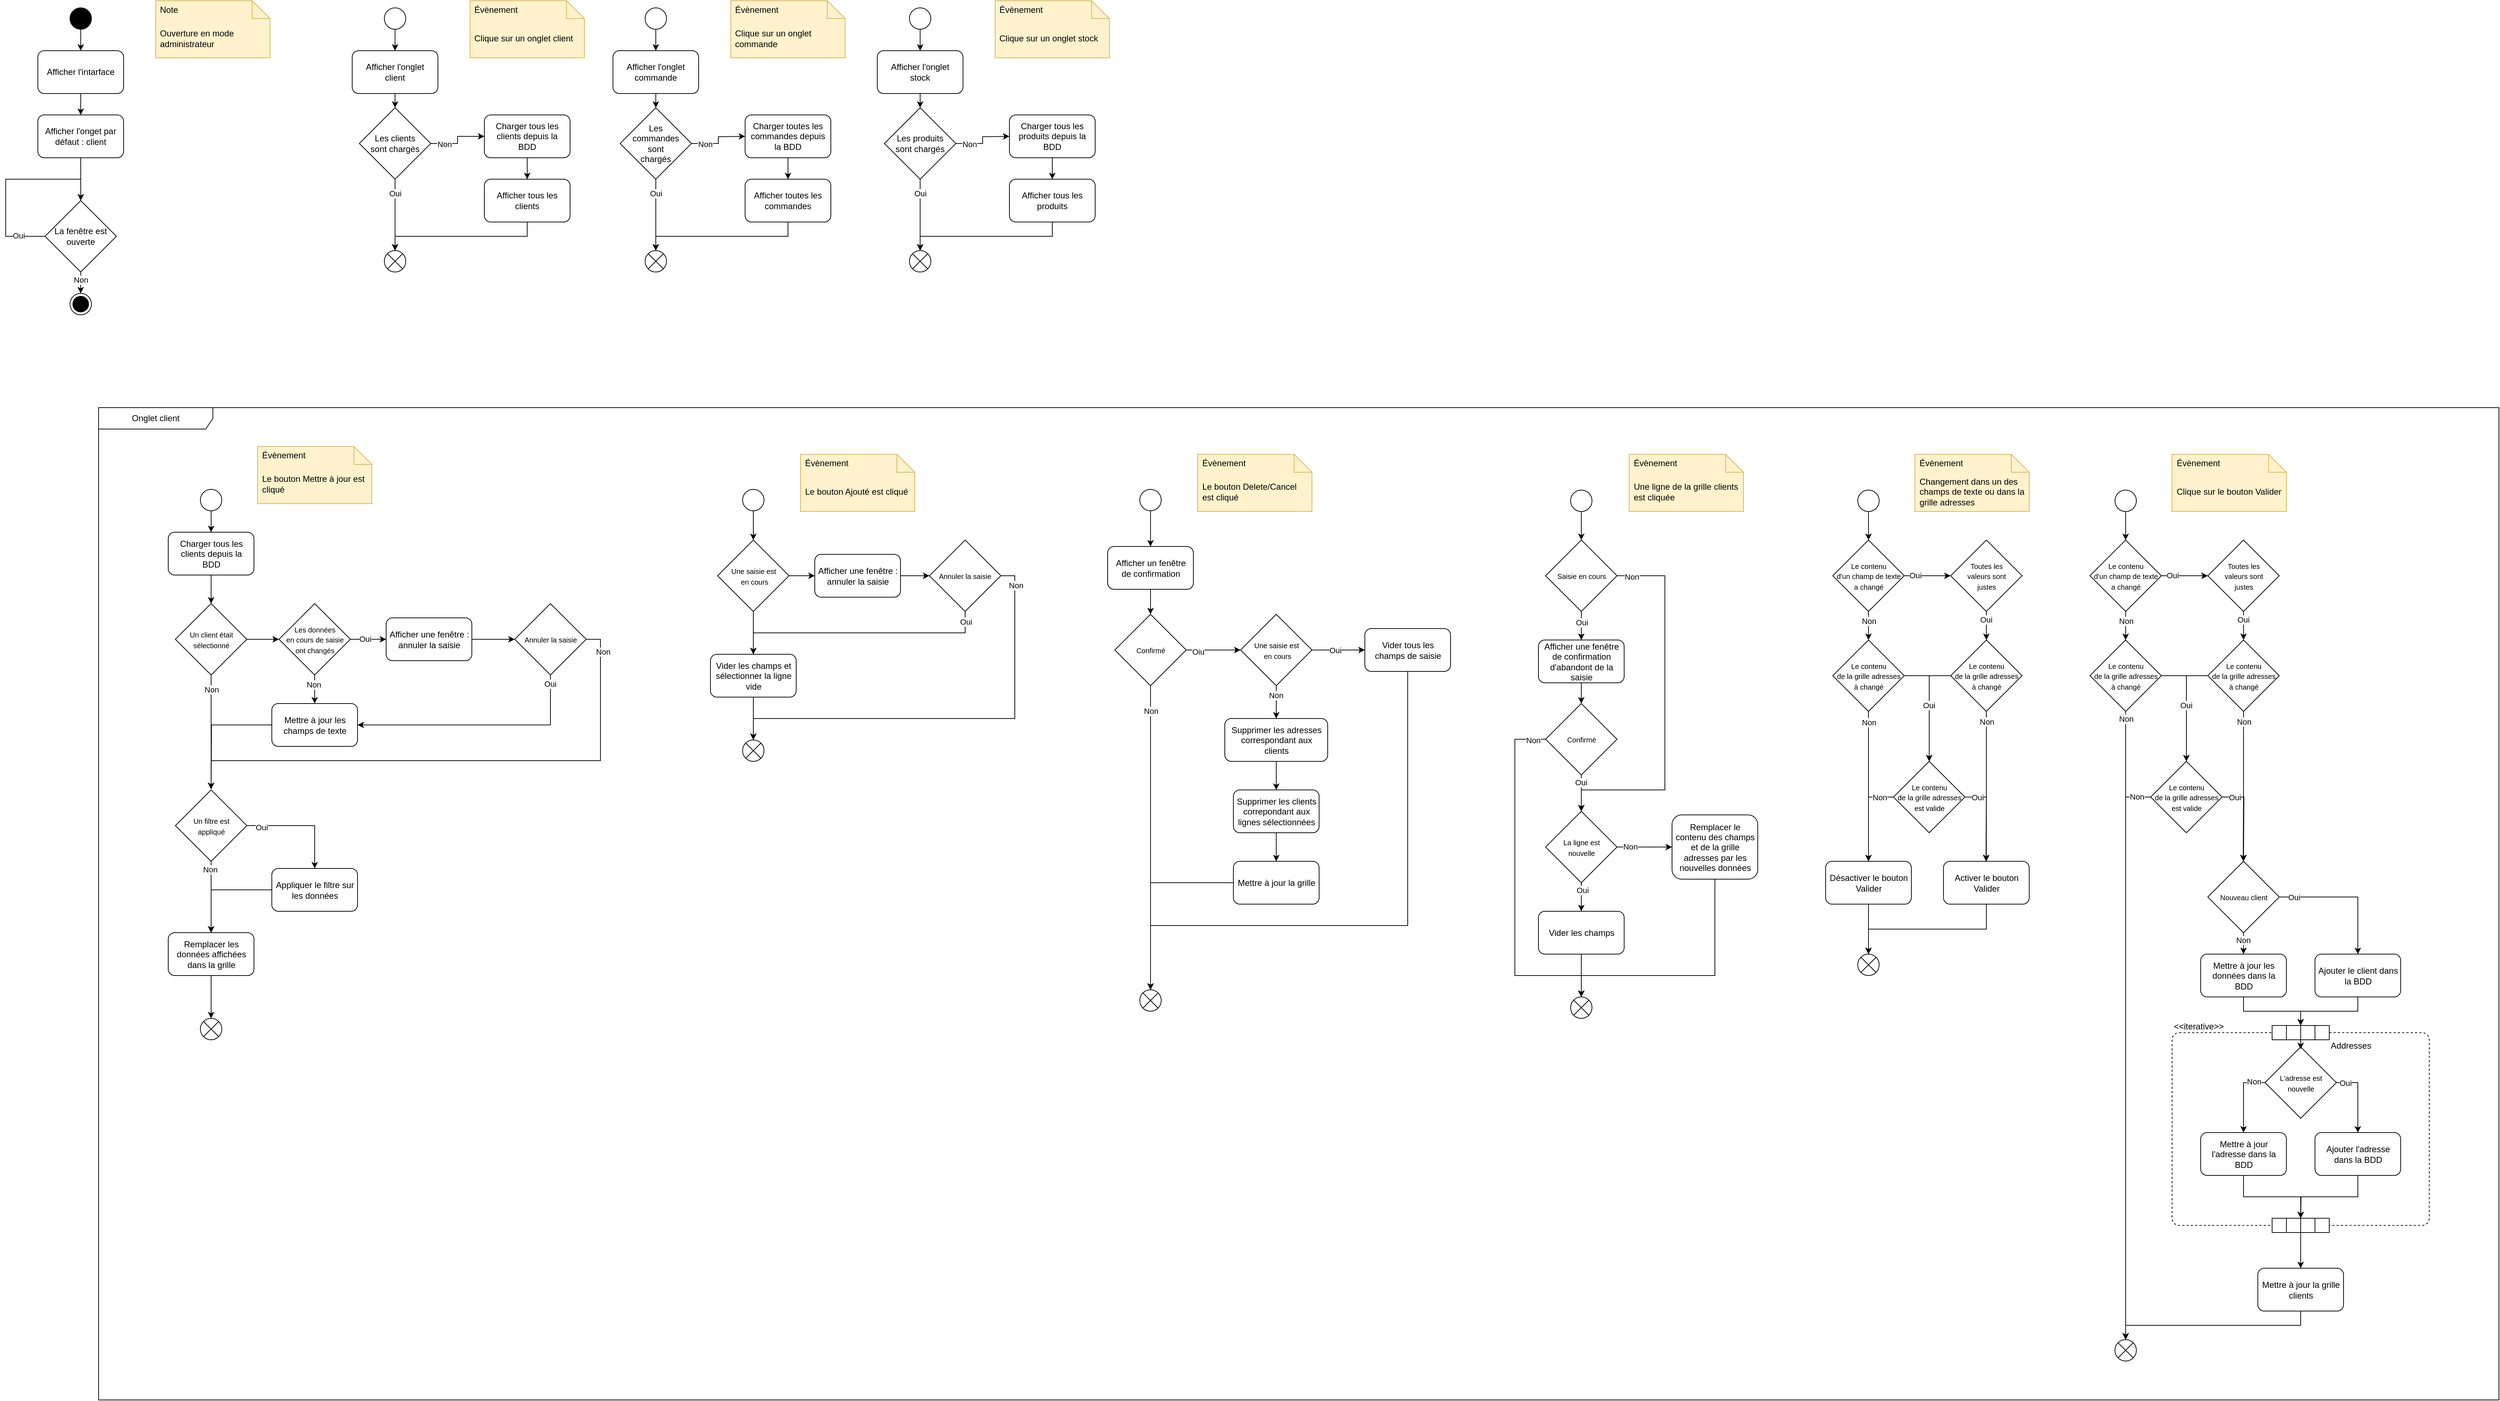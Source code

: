 <mxfile version="22.1.2" type="device">
  <diagram name="Page-1" id="U29Owg_aVIVsoFzqJ46s">
    <mxGraphModel dx="5170" dy="2555" grid="1" gridSize="10" guides="1" tooltips="1" connect="1" arrows="1" fold="1" page="1" pageScale="1" pageWidth="827" pageHeight="1169" math="0" shadow="0">
      <root>
        <mxCell id="0" />
        <mxCell id="1" parent="0" />
        <mxCell id="CzH391TgKFOJ2yvW04ex-3" style="edgeStyle=orthogonalEdgeStyle;rounded=0;orthogonalLoop=1;jettySize=auto;html=1;exitX=0.5;exitY=1;exitDx=0;exitDy=0;" edge="1" parent="1" source="CzH391TgKFOJ2yvW04ex-1" target="CzH391TgKFOJ2yvW04ex-2">
          <mxGeometry relative="1" as="geometry" />
        </mxCell>
        <mxCell id="CzH391TgKFOJ2yvW04ex-1" value="" style="ellipse;fillColor=strokeColor;html=1;" vertex="1" parent="1">
          <mxGeometry x="240" y="110" width="30" height="30" as="geometry" />
        </mxCell>
        <mxCell id="CzH391TgKFOJ2yvW04ex-5" style="edgeStyle=orthogonalEdgeStyle;rounded=0;orthogonalLoop=1;jettySize=auto;html=1;exitX=0.5;exitY=1;exitDx=0;exitDy=0;entryX=0.5;entryY=0;entryDx=0;entryDy=0;" edge="1" parent="1" source="CzH391TgKFOJ2yvW04ex-22" target="CzH391TgKFOJ2yvW04ex-4">
          <mxGeometry relative="1" as="geometry" />
        </mxCell>
        <mxCell id="CzH391TgKFOJ2yvW04ex-2" value="Afficher l&#39;intarface" style="rounded=1;whiteSpace=wrap;html=1;fillColor=none;spacingLeft=0;spacingTop=0;spacing=5;" vertex="1" parent="1">
          <mxGeometry x="195" y="170" width="120" height="60" as="geometry" />
        </mxCell>
        <mxCell id="CzH391TgKFOJ2yvW04ex-6" style="edgeStyle=orthogonalEdgeStyle;rounded=0;orthogonalLoop=1;jettySize=auto;html=1;exitX=0;exitY=0.5;exitDx=0;exitDy=0;entryX=0.5;entryY=0;entryDx=0;entryDy=0;" edge="1" parent="1" source="CzH391TgKFOJ2yvW04ex-4" target="CzH391TgKFOJ2yvW04ex-4">
          <mxGeometry relative="1" as="geometry">
            <mxPoint x="100" y="430" as="targetPoint" />
            <Array as="points">
              <mxPoint x="150" y="430" />
              <mxPoint x="150" y="350" />
              <mxPoint x="255" y="350" />
            </Array>
          </mxGeometry>
        </mxCell>
        <mxCell id="CzH391TgKFOJ2yvW04ex-7" value="Oui" style="edgeLabel;html=1;align=center;verticalAlign=middle;resizable=0;points=[];" vertex="1" connectable="0" parent="CzH391TgKFOJ2yvW04ex-6">
          <mxGeometry x="-0.725" y="-1" relative="1" as="geometry">
            <mxPoint as="offset" />
          </mxGeometry>
        </mxCell>
        <mxCell id="CzH391TgKFOJ2yvW04ex-10" style="edgeStyle=orthogonalEdgeStyle;rounded=0;orthogonalLoop=1;jettySize=auto;html=1;exitX=0.5;exitY=1;exitDx=0;exitDy=0;" edge="1" parent="1" source="CzH391TgKFOJ2yvW04ex-4" target="CzH391TgKFOJ2yvW04ex-9">
          <mxGeometry relative="1" as="geometry" />
        </mxCell>
        <mxCell id="CzH391TgKFOJ2yvW04ex-11" value="Non" style="edgeLabel;html=1;align=center;verticalAlign=middle;resizable=0;points=[];" vertex="1" connectable="0" parent="CzH391TgKFOJ2yvW04ex-10">
          <mxGeometry x="0.293" relative="1" as="geometry">
            <mxPoint y="-2" as="offset" />
          </mxGeometry>
        </mxCell>
        <mxCell id="CzH391TgKFOJ2yvW04ex-4" value="La fenêtre est ouverte" style="rhombus;whiteSpace=wrap;html=1;fillColor=none;aspect=fixed;" vertex="1" parent="1">
          <mxGeometry x="205" y="380" width="100" height="100" as="geometry" />
        </mxCell>
        <mxCell id="CzH391TgKFOJ2yvW04ex-9" value="" style="ellipse;html=1;shape=endState;fillColor=strokeColor;" vertex="1" parent="1">
          <mxGeometry x="240" y="510" width="30" height="30" as="geometry" />
        </mxCell>
        <mxCell id="CzH391TgKFOJ2yvW04ex-21" style="edgeStyle=orthogonalEdgeStyle;rounded=0;orthogonalLoop=1;jettySize=auto;html=1;exitX=0.5;exitY=1;exitDx=0;exitDy=0;entryX=0.5;entryY=0;entryDx=0;entryDy=0;" edge="1" parent="1" source="CzH391TgKFOJ2yvW04ex-12" target="CzH391TgKFOJ2yvW04ex-20">
          <mxGeometry relative="1" as="geometry" />
        </mxCell>
        <mxCell id="CzH391TgKFOJ2yvW04ex-12" value="" style="ellipse;fillColor=none;" vertex="1" parent="1">
          <mxGeometry x="680" y="110" width="30" height="30" as="geometry" />
        </mxCell>
        <mxCell id="CzH391TgKFOJ2yvW04ex-13" value="" style="shape=note2;size=25;childLayout=stackLayout;horizontalStack=0;resizeParent=1;resizeParentMax=0;resizeLast=0;collapsible=0;marginBottom=0;html=1;container=1;fillColor=#fff2cc;strokeColor=#d6b656;" vertex="1" parent="1">
          <mxGeometry x="360" y="100" width="160" height="80" as="geometry" />
        </mxCell>
        <mxCell id="CzH391TgKFOJ2yvW04ex-14" value="Note" style="text;html=1;strokeColor=none;fillColor=none;align=left;verticalAlign=middle;spacingLeft=4;spacingRight=4;overflow=hidden;rotatable=0;points=[[0,0.5],[1,0.5]];portConstraint=eastwest;whiteSpace=wrap;" vertex="1" parent="CzH391TgKFOJ2yvW04ex-13">
          <mxGeometry width="160" height="25" as="geometry" />
        </mxCell>
        <mxCell id="CzH391TgKFOJ2yvW04ex-15" value="Ouverture en mode administrateur" style="text;html=1;strokeColor=none;fillColor=none;align=left;verticalAlign=middle;spacingLeft=4;spacingRight=4;overflow=hidden;rotatable=0;points=[[0,0.5],[1,0.5]];portConstraint=eastwest;whiteSpace=wrap;" vertex="1" parent="CzH391TgKFOJ2yvW04ex-13">
          <mxGeometry y="25" width="160" height="55" as="geometry" />
        </mxCell>
        <mxCell id="CzH391TgKFOJ2yvW04ex-17" value="" style="shape=note2;size=25;childLayout=stackLayout;horizontalStack=0;resizeParent=1;resizeParentMax=0;resizeLast=0;collapsible=0;marginBottom=0;html=1;container=1;fillColor=#fff2cc;strokeColor=#d6b656;" vertex="1" parent="1">
          <mxGeometry x="800" y="100" width="160" height="80" as="geometry" />
        </mxCell>
        <mxCell id="CzH391TgKFOJ2yvW04ex-18" value="Évènement" style="text;html=1;strokeColor=none;fillColor=none;align=left;verticalAlign=middle;spacingLeft=4;spacingRight=4;overflow=hidden;rotatable=0;points=[[0,0.5],[1,0.5]];portConstraint=eastwest;whiteSpace=wrap;" vertex="1" parent="CzH391TgKFOJ2yvW04ex-17">
          <mxGeometry width="160" height="25" as="geometry" />
        </mxCell>
        <mxCell id="CzH391TgKFOJ2yvW04ex-19" value="Clique sur un onglet client" style="text;html=1;strokeColor=none;fillColor=none;align=left;verticalAlign=middle;spacingLeft=4;spacingRight=4;overflow=hidden;rotatable=0;points=[[0,0.5],[1,0.5]];portConstraint=eastwest;whiteSpace=wrap;" vertex="1" parent="CzH391TgKFOJ2yvW04ex-17">
          <mxGeometry y="25" width="160" height="55" as="geometry" />
        </mxCell>
        <mxCell id="CzH391TgKFOJ2yvW04ex-25" style="edgeStyle=orthogonalEdgeStyle;rounded=0;orthogonalLoop=1;jettySize=auto;html=1;exitX=0.5;exitY=1;exitDx=0;exitDy=0;entryX=0.5;entryY=0;entryDx=0;entryDy=0;" edge="1" parent="1" source="CzH391TgKFOJ2yvW04ex-28" target="CzH391TgKFOJ2yvW04ex-24">
          <mxGeometry relative="1" as="geometry" />
        </mxCell>
        <mxCell id="CzH391TgKFOJ2yvW04ex-68" style="edgeStyle=orthogonalEdgeStyle;rounded=0;orthogonalLoop=1;jettySize=auto;html=1;exitX=0.5;exitY=1;exitDx=0;exitDy=0;entryX=0.5;entryY=0;entryDx=0;entryDy=0;" edge="1" parent="1" source="CzH391TgKFOJ2yvW04ex-20" target="CzH391TgKFOJ2yvW04ex-67">
          <mxGeometry relative="1" as="geometry" />
        </mxCell>
        <mxCell id="CzH391TgKFOJ2yvW04ex-20" value="Afficher l&#39;onglet &lt;br&gt;client" style="rounded=1;whiteSpace=wrap;html=1;fillColor=none;spacingLeft=0;spacingTop=0;spacing=5;" vertex="1" parent="1">
          <mxGeometry x="635" y="170" width="120" height="60" as="geometry" />
        </mxCell>
        <mxCell id="CzH391TgKFOJ2yvW04ex-23" value="" style="edgeStyle=orthogonalEdgeStyle;rounded=0;orthogonalLoop=1;jettySize=auto;html=1;exitX=0.5;exitY=1;exitDx=0;exitDy=0;entryX=0.5;entryY=0;entryDx=0;entryDy=0;" edge="1" parent="1" source="CzH391TgKFOJ2yvW04ex-2" target="CzH391TgKFOJ2yvW04ex-22">
          <mxGeometry relative="1" as="geometry">
            <mxPoint x="255" y="230" as="sourcePoint" />
            <mxPoint x="255" y="380" as="targetPoint" />
          </mxGeometry>
        </mxCell>
        <mxCell id="CzH391TgKFOJ2yvW04ex-22" value="Afficher l&#39;onget par défaut : client" style="rounded=1;whiteSpace=wrap;html=1;fillColor=none;spacingLeft=0;spacingTop=0;spacing=5;" vertex="1" parent="1">
          <mxGeometry x="195" y="260" width="120" height="60" as="geometry" />
        </mxCell>
        <mxCell id="CzH391TgKFOJ2yvW04ex-24" value="" style="shape=sumEllipse;perimeter=ellipsePerimeter;html=1;backgroundOutline=1;fillColor=none;" vertex="1" parent="1">
          <mxGeometry x="680" y="450" width="30" height="30" as="geometry" />
        </mxCell>
        <mxCell id="CzH391TgKFOJ2yvW04ex-26" value="Charger tous les clients depuis la BDD" style="rounded=1;whiteSpace=wrap;html=1;fillColor=none;spacingLeft=0;spacingTop=0;spacing=5;" vertex="1" parent="1">
          <mxGeometry x="820" y="260" width="120" height="60" as="geometry" />
        </mxCell>
        <mxCell id="CzH391TgKFOJ2yvW04ex-29" value="" style="edgeStyle=orthogonalEdgeStyle;rounded=0;orthogonalLoop=1;jettySize=auto;html=1;exitX=0.5;exitY=1;exitDx=0;exitDy=0;entryX=0.5;entryY=0;entryDx=0;entryDy=0;" edge="1" parent="1" source="CzH391TgKFOJ2yvW04ex-26" target="CzH391TgKFOJ2yvW04ex-28">
          <mxGeometry relative="1" as="geometry">
            <mxPoint x="880" y="320" as="sourcePoint" />
            <mxPoint x="880" y="470" as="targetPoint" />
          </mxGeometry>
        </mxCell>
        <mxCell id="CzH391TgKFOJ2yvW04ex-28" value="Afficher tous les clients" style="rounded=1;whiteSpace=wrap;html=1;fillColor=none;spacingLeft=0;spacingTop=0;spacing=5;" vertex="1" parent="1">
          <mxGeometry x="820" y="350" width="120" height="60" as="geometry" />
        </mxCell>
        <mxCell id="CzH391TgKFOJ2yvW04ex-30" style="edgeStyle=orthogonalEdgeStyle;rounded=0;orthogonalLoop=1;jettySize=auto;html=1;exitX=0.5;exitY=1;exitDx=0;exitDy=0;entryX=0.5;entryY=0;entryDx=0;entryDy=0;" edge="1" parent="1" source="CzH391TgKFOJ2yvW04ex-31" target="CzH391TgKFOJ2yvW04ex-36">
          <mxGeometry relative="1" as="geometry" />
        </mxCell>
        <mxCell id="CzH391TgKFOJ2yvW04ex-31" value="" style="ellipse;fillColor=none;" vertex="1" parent="1">
          <mxGeometry x="1045" y="110" width="30" height="30" as="geometry" />
        </mxCell>
        <mxCell id="CzH391TgKFOJ2yvW04ex-32" value="" style="shape=note2;size=25;childLayout=stackLayout;horizontalStack=0;resizeParent=1;resizeParentMax=0;resizeLast=0;collapsible=0;marginBottom=0;html=1;container=1;fillColor=#fff2cc;strokeColor=#d6b656;" vertex="1" parent="1">
          <mxGeometry x="1165" y="100" width="160" height="80" as="geometry" />
        </mxCell>
        <mxCell id="CzH391TgKFOJ2yvW04ex-33" value="Évènement" style="text;html=1;strokeColor=none;fillColor=none;align=left;verticalAlign=middle;spacingLeft=4;spacingRight=4;overflow=hidden;rotatable=0;points=[[0,0.5],[1,0.5]];portConstraint=eastwest;whiteSpace=wrap;" vertex="1" parent="CzH391TgKFOJ2yvW04ex-32">
          <mxGeometry width="160" height="25" as="geometry" />
        </mxCell>
        <mxCell id="CzH391TgKFOJ2yvW04ex-34" value="Clique sur un onglet commande" style="text;html=1;strokeColor=none;fillColor=none;align=left;verticalAlign=middle;spacingLeft=4;spacingRight=4;overflow=hidden;rotatable=0;points=[[0,0.5],[1,0.5]];portConstraint=eastwest;whiteSpace=wrap;" vertex="1" parent="CzH391TgKFOJ2yvW04ex-32">
          <mxGeometry y="25" width="160" height="55" as="geometry" />
        </mxCell>
        <mxCell id="CzH391TgKFOJ2yvW04ex-35" style="edgeStyle=orthogonalEdgeStyle;rounded=0;orthogonalLoop=1;jettySize=auto;html=1;exitX=0.5;exitY=1;exitDx=0;exitDy=0;entryX=0.5;entryY=0;entryDx=0;entryDy=0;" edge="1" parent="1" source="CzH391TgKFOJ2yvW04ex-41" target="CzH391TgKFOJ2yvW04ex-37">
          <mxGeometry relative="1" as="geometry" />
        </mxCell>
        <mxCell id="CzH391TgKFOJ2yvW04ex-78" style="edgeStyle=orthogonalEdgeStyle;rounded=0;orthogonalLoop=1;jettySize=auto;html=1;exitX=0.5;exitY=1;exitDx=0;exitDy=0;entryX=0.5;entryY=0;entryDx=0;entryDy=0;" edge="1" parent="1" source="CzH391TgKFOJ2yvW04ex-36" target="CzH391TgKFOJ2yvW04ex-77">
          <mxGeometry relative="1" as="geometry" />
        </mxCell>
        <mxCell id="CzH391TgKFOJ2yvW04ex-36" value="Afficher l&#39;onglet &lt;br&gt;commande" style="rounded=1;whiteSpace=wrap;html=1;fillColor=none;spacingLeft=0;spacingTop=0;spacing=5;" vertex="1" parent="1">
          <mxGeometry x="1000" y="170" width="120" height="60" as="geometry" />
        </mxCell>
        <mxCell id="CzH391TgKFOJ2yvW04ex-37" value="" style="shape=sumEllipse;perimeter=ellipsePerimeter;html=1;backgroundOutline=1;fillColor=none;" vertex="1" parent="1">
          <mxGeometry x="1045" y="450" width="30" height="30" as="geometry" />
        </mxCell>
        <mxCell id="CzH391TgKFOJ2yvW04ex-39" value="Charger toutes les commandes depuis la BDD" style="rounded=1;whiteSpace=wrap;html=1;fillColor=none;spacingLeft=0;spacingTop=0;spacing=5;" vertex="1" parent="1">
          <mxGeometry x="1185" y="260" width="120" height="60" as="geometry" />
        </mxCell>
        <mxCell id="CzH391TgKFOJ2yvW04ex-40" value="" style="edgeStyle=orthogonalEdgeStyle;rounded=0;orthogonalLoop=1;jettySize=auto;html=1;exitX=0.5;exitY=1;exitDx=0;exitDy=0;entryX=0.5;entryY=0;entryDx=0;entryDy=0;" edge="1" parent="1" source="CzH391TgKFOJ2yvW04ex-39" target="CzH391TgKFOJ2yvW04ex-41">
          <mxGeometry relative="1" as="geometry">
            <mxPoint x="1245" y="320" as="sourcePoint" />
            <mxPoint x="1245" y="470" as="targetPoint" />
          </mxGeometry>
        </mxCell>
        <mxCell id="CzH391TgKFOJ2yvW04ex-41" value="Afficher toutes les commandes" style="rounded=1;whiteSpace=wrap;html=1;fillColor=none;spacingLeft=0;spacingTop=0;spacing=5;" vertex="1" parent="1">
          <mxGeometry x="1185" y="350" width="120" height="60" as="geometry" />
        </mxCell>
        <mxCell id="CzH391TgKFOJ2yvW04ex-42" style="edgeStyle=orthogonalEdgeStyle;rounded=0;orthogonalLoop=1;jettySize=auto;html=1;exitX=0.5;exitY=1;exitDx=0;exitDy=0;entryX=0.5;entryY=0;entryDx=0;entryDy=0;" edge="1" parent="1" source="CzH391TgKFOJ2yvW04ex-43" target="CzH391TgKFOJ2yvW04ex-48">
          <mxGeometry relative="1" as="geometry" />
        </mxCell>
        <mxCell id="CzH391TgKFOJ2yvW04ex-43" value="" style="ellipse;fillColor=none;" vertex="1" parent="1">
          <mxGeometry x="1415" y="110" width="30" height="30" as="geometry" />
        </mxCell>
        <mxCell id="CzH391TgKFOJ2yvW04ex-44" value="" style="shape=note2;size=25;childLayout=stackLayout;horizontalStack=0;resizeParent=1;resizeParentMax=0;resizeLast=0;collapsible=0;marginBottom=0;html=1;container=1;fillColor=#fff2cc;strokeColor=#d6b656;" vertex="1" parent="1">
          <mxGeometry x="1535" y="100" width="160" height="80" as="geometry" />
        </mxCell>
        <mxCell id="CzH391TgKFOJ2yvW04ex-45" value="Évènement" style="text;html=1;strokeColor=none;fillColor=none;align=left;verticalAlign=middle;spacingLeft=4;spacingRight=4;overflow=hidden;rotatable=0;points=[[0,0.5],[1,0.5]];portConstraint=eastwest;whiteSpace=wrap;" vertex="1" parent="CzH391TgKFOJ2yvW04ex-44">
          <mxGeometry width="160" height="25" as="geometry" />
        </mxCell>
        <mxCell id="CzH391TgKFOJ2yvW04ex-46" value="Clique sur un onglet stock" style="text;html=1;strokeColor=none;fillColor=none;align=left;verticalAlign=middle;spacingLeft=4;spacingRight=4;overflow=hidden;rotatable=0;points=[[0,0.5],[1,0.5]];portConstraint=eastwest;whiteSpace=wrap;" vertex="1" parent="CzH391TgKFOJ2yvW04ex-44">
          <mxGeometry y="25" width="160" height="55" as="geometry" />
        </mxCell>
        <mxCell id="CzH391TgKFOJ2yvW04ex-47" style="edgeStyle=orthogonalEdgeStyle;rounded=0;orthogonalLoop=1;jettySize=auto;html=1;exitX=0.5;exitY=1;exitDx=0;exitDy=0;entryX=0.5;entryY=0;entryDx=0;entryDy=0;" edge="1" parent="1" source="CzH391TgKFOJ2yvW04ex-53" target="CzH391TgKFOJ2yvW04ex-49">
          <mxGeometry relative="1" as="geometry" />
        </mxCell>
        <mxCell id="CzH391TgKFOJ2yvW04ex-48" value="Afficher l&#39;onglet &lt;br&gt;stock" style="rounded=1;whiteSpace=wrap;html=1;fillColor=none;spacingLeft=0;spacingTop=0;spacing=5;" vertex="1" parent="1">
          <mxGeometry x="1370" y="170" width="120" height="60" as="geometry" />
        </mxCell>
        <mxCell id="CzH391TgKFOJ2yvW04ex-49" value="" style="shape=sumEllipse;perimeter=ellipsePerimeter;html=1;backgroundOutline=1;fillColor=none;" vertex="1" parent="1">
          <mxGeometry x="1415" y="450" width="30" height="30" as="geometry" />
        </mxCell>
        <mxCell id="CzH391TgKFOJ2yvW04ex-50" value="" style="edgeStyle=orthogonalEdgeStyle;rounded=0;orthogonalLoop=1;jettySize=auto;html=1;exitX=0.5;exitY=1;exitDx=0;exitDy=0;entryX=0.5;entryY=0;entryDx=0;entryDy=0;" edge="1" parent="1" source="CzH391TgKFOJ2yvW04ex-48" target="CzH391TgKFOJ2yvW04ex-83">
          <mxGeometry relative="1" as="geometry">
            <mxPoint x="1430" y="230" as="sourcePoint" />
            <mxPoint x="1430" y="470" as="targetPoint" />
          </mxGeometry>
        </mxCell>
        <mxCell id="CzH391TgKFOJ2yvW04ex-51" value="Charger tous les produits depuis la BDD" style="rounded=1;whiteSpace=wrap;html=1;fillColor=none;spacingLeft=0;spacingTop=0;spacing=5;" vertex="1" parent="1">
          <mxGeometry x="1555" y="260" width="120" height="60" as="geometry" />
        </mxCell>
        <mxCell id="CzH391TgKFOJ2yvW04ex-52" value="" style="edgeStyle=orthogonalEdgeStyle;rounded=0;orthogonalLoop=1;jettySize=auto;html=1;exitX=0.5;exitY=1;exitDx=0;exitDy=0;entryX=0.5;entryY=0;entryDx=0;entryDy=0;" edge="1" parent="1" source="CzH391TgKFOJ2yvW04ex-51" target="CzH391TgKFOJ2yvW04ex-53">
          <mxGeometry relative="1" as="geometry">
            <mxPoint x="1615" y="320" as="sourcePoint" />
            <mxPoint x="1615" y="470" as="targetPoint" />
          </mxGeometry>
        </mxCell>
        <mxCell id="CzH391TgKFOJ2yvW04ex-53" value="Afficher tous les produits" style="rounded=1;whiteSpace=wrap;html=1;fillColor=none;spacingLeft=0;spacingTop=0;spacing=5;" vertex="1" parent="1">
          <mxGeometry x="1555" y="350" width="120" height="60" as="geometry" />
        </mxCell>
        <mxCell id="CzH391TgKFOJ2yvW04ex-69" style="edgeStyle=orthogonalEdgeStyle;rounded=0;orthogonalLoop=1;jettySize=auto;html=1;exitX=1;exitY=0.5;exitDx=0;exitDy=0;entryX=0;entryY=0.5;entryDx=0;entryDy=0;" edge="1" parent="1" source="CzH391TgKFOJ2yvW04ex-67" target="CzH391TgKFOJ2yvW04ex-26">
          <mxGeometry relative="1" as="geometry" />
        </mxCell>
        <mxCell id="CzH391TgKFOJ2yvW04ex-70" value="Non" style="edgeLabel;html=1;align=center;verticalAlign=middle;resizable=0;points=[];" vertex="1" connectable="0" parent="CzH391TgKFOJ2yvW04ex-69">
          <mxGeometry x="-0.553" y="-1" relative="1" as="geometry">
            <mxPoint as="offset" />
          </mxGeometry>
        </mxCell>
        <mxCell id="CzH391TgKFOJ2yvW04ex-71" style="edgeStyle=orthogonalEdgeStyle;rounded=0;orthogonalLoop=1;jettySize=auto;html=1;exitX=0.5;exitY=1;exitDx=0;exitDy=0;entryX=0.5;entryY=0;entryDx=0;entryDy=0;" edge="1" parent="1" source="CzH391TgKFOJ2yvW04ex-67" target="CzH391TgKFOJ2yvW04ex-24">
          <mxGeometry relative="1" as="geometry" />
        </mxCell>
        <mxCell id="CzH391TgKFOJ2yvW04ex-72" value="Oui" style="edgeLabel;html=1;align=center;verticalAlign=middle;resizable=0;points=[];" vertex="1" connectable="0" parent="CzH391TgKFOJ2yvW04ex-71">
          <mxGeometry x="-0.613" relative="1" as="geometry">
            <mxPoint as="offset" />
          </mxGeometry>
        </mxCell>
        <mxCell id="CzH391TgKFOJ2yvW04ex-67" value="Les clients &lt;br&gt;sont chargés" style="rhombus;whiteSpace=wrap;html=1;fillColor=none;aspect=fixed;" vertex="1" parent="1">
          <mxGeometry x="645" y="250" width="100" height="100" as="geometry" />
        </mxCell>
        <mxCell id="CzH391TgKFOJ2yvW04ex-73" style="edgeStyle=orthogonalEdgeStyle;rounded=0;orthogonalLoop=1;jettySize=auto;html=1;exitX=1;exitY=0.5;exitDx=0;exitDy=0;entryX=0;entryY=0.5;entryDx=0;entryDy=0;" edge="1" parent="1" source="CzH391TgKFOJ2yvW04ex-77">
          <mxGeometry relative="1" as="geometry">
            <mxPoint x="1185" y="290" as="targetPoint" />
          </mxGeometry>
        </mxCell>
        <mxCell id="CzH391TgKFOJ2yvW04ex-74" value="Non" style="edgeLabel;html=1;align=center;verticalAlign=middle;resizable=0;points=[];" vertex="1" connectable="0" parent="CzH391TgKFOJ2yvW04ex-73">
          <mxGeometry x="-0.553" y="-1" relative="1" as="geometry">
            <mxPoint as="offset" />
          </mxGeometry>
        </mxCell>
        <mxCell id="CzH391TgKFOJ2yvW04ex-75" style="edgeStyle=orthogonalEdgeStyle;rounded=0;orthogonalLoop=1;jettySize=auto;html=1;exitX=0.5;exitY=1;exitDx=0;exitDy=0;entryX=0.5;entryY=0;entryDx=0;entryDy=0;" edge="1" parent="1" source="CzH391TgKFOJ2yvW04ex-77">
          <mxGeometry relative="1" as="geometry">
            <mxPoint x="1060" y="450" as="targetPoint" />
          </mxGeometry>
        </mxCell>
        <mxCell id="CzH391TgKFOJ2yvW04ex-76" value="Oui" style="edgeLabel;html=1;align=center;verticalAlign=middle;resizable=0;points=[];" vertex="1" connectable="0" parent="CzH391TgKFOJ2yvW04ex-75">
          <mxGeometry x="-0.613" relative="1" as="geometry">
            <mxPoint as="offset" />
          </mxGeometry>
        </mxCell>
        <mxCell id="CzH391TgKFOJ2yvW04ex-77" value="Les &lt;br&gt;commandes &lt;br&gt;sont &lt;br&gt;chargés" style="rhombus;whiteSpace=wrap;html=1;fillColor=none;aspect=fixed;" vertex="1" parent="1">
          <mxGeometry x="1010" y="250" width="100" height="100" as="geometry" />
        </mxCell>
        <mxCell id="CzH391TgKFOJ2yvW04ex-79" style="edgeStyle=orthogonalEdgeStyle;rounded=0;orthogonalLoop=1;jettySize=auto;html=1;exitX=1;exitY=0.5;exitDx=0;exitDy=0;entryX=0;entryY=0.5;entryDx=0;entryDy=0;" edge="1" parent="1" source="CzH391TgKFOJ2yvW04ex-83">
          <mxGeometry relative="1" as="geometry">
            <mxPoint x="1555" y="290" as="targetPoint" />
          </mxGeometry>
        </mxCell>
        <mxCell id="CzH391TgKFOJ2yvW04ex-80" value="Non" style="edgeLabel;html=1;align=center;verticalAlign=middle;resizable=0;points=[];" vertex="1" connectable="0" parent="CzH391TgKFOJ2yvW04ex-79">
          <mxGeometry x="-0.553" y="-1" relative="1" as="geometry">
            <mxPoint as="offset" />
          </mxGeometry>
        </mxCell>
        <mxCell id="CzH391TgKFOJ2yvW04ex-81" style="edgeStyle=orthogonalEdgeStyle;rounded=0;orthogonalLoop=1;jettySize=auto;html=1;exitX=0.5;exitY=1;exitDx=0;exitDy=0;entryX=0.5;entryY=0;entryDx=0;entryDy=0;" edge="1" parent="1" source="CzH391TgKFOJ2yvW04ex-83">
          <mxGeometry relative="1" as="geometry">
            <mxPoint x="1430" y="450" as="targetPoint" />
          </mxGeometry>
        </mxCell>
        <mxCell id="CzH391TgKFOJ2yvW04ex-82" value="Oui" style="edgeLabel;html=1;align=center;verticalAlign=middle;resizable=0;points=[];" vertex="1" connectable="0" parent="CzH391TgKFOJ2yvW04ex-81">
          <mxGeometry x="-0.613" relative="1" as="geometry">
            <mxPoint as="offset" />
          </mxGeometry>
        </mxCell>
        <mxCell id="CzH391TgKFOJ2yvW04ex-83" value="Les produits&lt;br&gt;sont chargés" style="rhombus;whiteSpace=wrap;html=1;fillColor=none;aspect=fixed;" vertex="1" parent="1">
          <mxGeometry x="1380" y="250" width="100" height="100" as="geometry" />
        </mxCell>
        <mxCell id="CzH391TgKFOJ2yvW04ex-401" value="Onglet client" style="shape=umlFrame;whiteSpace=wrap;html=1;pointerEvents=0;recursiveResize=0;container=1;collapsible=0;width=160;fillColor=none;" vertex="1" parent="1">
          <mxGeometry x="280" y="670" width="3360" height="1390" as="geometry" />
        </mxCell>
        <mxCell id="CzH391TgKFOJ2yvW04ex-84" value="" style="ellipse;fillColor=none;" vertex="1" parent="CzH391TgKFOJ2yvW04ex-401">
          <mxGeometry x="142.5" y="114.5" width="30" height="30" as="geometry" />
        </mxCell>
        <mxCell id="CzH391TgKFOJ2yvW04ex-85" value="" style="shape=note2;size=25;childLayout=stackLayout;horizontalStack=0;resizeParent=1;resizeParentMax=0;resizeLast=0;collapsible=0;marginBottom=0;html=1;container=1;fillColor=#fff2cc;strokeColor=#d6b656;" vertex="1" parent="CzH391TgKFOJ2yvW04ex-401">
          <mxGeometry x="222.5" y="54.5" width="160" height="80" as="geometry" />
        </mxCell>
        <mxCell id="CzH391TgKFOJ2yvW04ex-86" value="Évènement" style="text;html=1;strokeColor=none;fillColor=none;align=left;verticalAlign=middle;spacingLeft=4;spacingRight=4;overflow=hidden;rotatable=0;points=[[0,0.5],[1,0.5]];portConstraint=eastwest;whiteSpace=wrap;" vertex="1" parent="CzH391TgKFOJ2yvW04ex-85">
          <mxGeometry width="160" height="25" as="geometry" />
        </mxCell>
        <mxCell id="CzH391TgKFOJ2yvW04ex-87" value="Le bouton Mettre à jour est cliqué" style="text;html=1;strokeColor=none;fillColor=none;align=left;verticalAlign=middle;spacingLeft=4;spacingRight=4;overflow=hidden;rotatable=0;points=[[0,0.5],[1,0.5]];portConstraint=eastwest;whiteSpace=wrap;" vertex="1" parent="CzH391TgKFOJ2yvW04ex-85">
          <mxGeometry y="25" width="160" height="55" as="geometry" />
        </mxCell>
        <mxCell id="CzH391TgKFOJ2yvW04ex-91" style="edgeStyle=orthogonalEdgeStyle;rounded=0;orthogonalLoop=1;jettySize=auto;html=1;exitX=0.5;exitY=1;exitDx=0;exitDy=0;entryX=0.5;entryY=0;entryDx=0;entryDy=0;" edge="1" parent="CzH391TgKFOJ2yvW04ex-401" source="CzH391TgKFOJ2yvW04ex-88">
          <mxGeometry relative="1" as="geometry">
            <mxPoint x="157.5" y="274.5" as="targetPoint" />
          </mxGeometry>
        </mxCell>
        <mxCell id="CzH391TgKFOJ2yvW04ex-88" value="Charger tous les clients depuis la BDD" style="rounded=1;whiteSpace=wrap;html=1;fillColor=none;spacingLeft=0;spacingTop=0;spacing=5;" vertex="1" parent="CzH391TgKFOJ2yvW04ex-401">
          <mxGeometry x="97.5" y="174.5" width="120" height="60" as="geometry" />
        </mxCell>
        <mxCell id="CzH391TgKFOJ2yvW04ex-89" style="edgeStyle=orthogonalEdgeStyle;rounded=0;orthogonalLoop=1;jettySize=auto;html=1;exitX=0.5;exitY=1;exitDx=0;exitDy=0;entryX=0.5;entryY=0;entryDx=0;entryDy=0;" edge="1" parent="CzH391TgKFOJ2yvW04ex-401" source="CzH391TgKFOJ2yvW04ex-84" target="CzH391TgKFOJ2yvW04ex-88">
          <mxGeometry relative="1" as="geometry" />
        </mxCell>
        <mxCell id="CzH391TgKFOJ2yvW04ex-101" style="edgeStyle=orthogonalEdgeStyle;rounded=0;orthogonalLoop=1;jettySize=auto;html=1;exitX=0.5;exitY=1;exitDx=0;exitDy=0;entryX=0.5;entryY=0;entryDx=0;entryDy=0;" edge="1" parent="CzH391TgKFOJ2yvW04ex-401">
          <mxGeometry relative="1" as="geometry">
            <mxPoint x="157.5" y="374.5" as="sourcePoint" />
            <mxPoint x="157.5" y="534.5" as="targetPoint" />
          </mxGeometry>
        </mxCell>
        <mxCell id="CzH391TgKFOJ2yvW04ex-113" value="Non" style="edgeLabel;html=1;align=center;verticalAlign=middle;resizable=0;points=[];" vertex="1" connectable="0" parent="CzH391TgKFOJ2yvW04ex-101">
          <mxGeometry x="-0.6" y="1" relative="1" as="geometry">
            <mxPoint x="-1" y="-12" as="offset" />
          </mxGeometry>
        </mxCell>
        <mxCell id="CzH391TgKFOJ2yvW04ex-108" value="&lt;font style=&quot;font-size: 10px;&quot;&gt;Les données &lt;br&gt;en cours de saisie &lt;br&gt;ont changés&lt;/font&gt;" style="rhombus;whiteSpace=wrap;html=1;fillColor=none;aspect=fixed;" vertex="1" parent="CzH391TgKFOJ2yvW04ex-401">
          <mxGeometry x="252.5" y="274.5" width="100" height="100" as="geometry" />
        </mxCell>
        <mxCell id="CzH391TgKFOJ2yvW04ex-110" value="Afficher une fenêtre : annuler la saisie" style="rounded=1;whiteSpace=wrap;html=1;fillColor=none;spacingLeft=0;spacingTop=0;spacing=5;" vertex="1" parent="CzH391TgKFOJ2yvW04ex-401">
          <mxGeometry x="402.5" y="294.5" width="120" height="60" as="geometry" />
        </mxCell>
        <mxCell id="CzH391TgKFOJ2yvW04ex-106" style="edgeStyle=orthogonalEdgeStyle;rounded=0;orthogonalLoop=1;jettySize=auto;html=1;exitX=1;exitY=0.5;exitDx=0;exitDy=0;entryX=0;entryY=0.5;entryDx=0;entryDy=0;" edge="1" parent="CzH391TgKFOJ2yvW04ex-401" source="CzH391TgKFOJ2yvW04ex-108" target="CzH391TgKFOJ2yvW04ex-110">
          <mxGeometry relative="1" as="geometry" />
        </mxCell>
        <mxCell id="CzH391TgKFOJ2yvW04ex-107" value="Oui" style="edgeLabel;html=1;align=center;verticalAlign=middle;resizable=0;points=[];" vertex="1" connectable="0" parent="CzH391TgKFOJ2yvW04ex-106">
          <mxGeometry x="-0.198" y="1" relative="1" as="geometry">
            <mxPoint as="offset" />
          </mxGeometry>
        </mxCell>
        <mxCell id="CzH391TgKFOJ2yvW04ex-122" style="edgeStyle=orthogonalEdgeStyle;rounded=0;orthogonalLoop=1;jettySize=auto;html=1;exitX=1;exitY=0.5;exitDx=0;exitDy=0;entryX=0.5;entryY=0;entryDx=0;entryDy=0;" edge="1" parent="CzH391TgKFOJ2yvW04ex-401" source="CzH391TgKFOJ2yvW04ex-111">
          <mxGeometry relative="1" as="geometry">
            <mxPoint x="157.5" y="534.5" as="targetPoint" />
            <Array as="points">
              <mxPoint x="702.5" y="324.5" />
              <mxPoint x="702.5" y="494.5" />
              <mxPoint x="157.5" y="494.5" />
            </Array>
          </mxGeometry>
        </mxCell>
        <mxCell id="CzH391TgKFOJ2yvW04ex-123" value="Non" style="edgeLabel;html=1;align=center;verticalAlign=middle;resizable=0;points=[];" vertex="1" connectable="0" parent="CzH391TgKFOJ2yvW04ex-122">
          <mxGeometry x="-0.905" y="3" relative="1" as="geometry">
            <mxPoint as="offset" />
          </mxGeometry>
        </mxCell>
        <mxCell id="CzH391TgKFOJ2yvW04ex-111" value="&lt;span style=&quot;font-size: 10px;&quot;&gt;Annuler la saisie&lt;/span&gt;" style="rhombus;whiteSpace=wrap;html=1;fillColor=none;aspect=fixed;" vertex="1" parent="CzH391TgKFOJ2yvW04ex-401">
          <mxGeometry x="582.5" y="274.5" width="100" height="100" as="geometry" />
        </mxCell>
        <mxCell id="CzH391TgKFOJ2yvW04ex-109" style="edgeStyle=orthogonalEdgeStyle;rounded=0;orthogonalLoop=1;jettySize=auto;html=1;exitX=1;exitY=0.5;exitDx=0;exitDy=0;entryX=0;entryY=0.5;entryDx=0;entryDy=0;" edge="1" parent="CzH391TgKFOJ2yvW04ex-401" source="CzH391TgKFOJ2yvW04ex-110" target="CzH391TgKFOJ2yvW04ex-111">
          <mxGeometry relative="1" as="geometry" />
        </mxCell>
        <mxCell id="CzH391TgKFOJ2yvW04ex-114" style="edgeStyle=orthogonalEdgeStyle;rounded=0;orthogonalLoop=1;jettySize=auto;html=1;exitX=1;exitY=0.5;exitDx=0;exitDy=0;entryX=0;entryY=0.5;entryDx=0;entryDy=0;" edge="1" parent="CzH391TgKFOJ2yvW04ex-401" source="CzH391TgKFOJ2yvW04ex-112" target="CzH391TgKFOJ2yvW04ex-108">
          <mxGeometry relative="1" as="geometry" />
        </mxCell>
        <mxCell id="CzH391TgKFOJ2yvW04ex-112" value="&lt;span style=&quot;font-size: 10px;&quot;&gt;Un client était sélectionné&lt;/span&gt;" style="rhombus;whiteSpace=wrap;html=1;fillColor=none;aspect=fixed;" vertex="1" parent="CzH391TgKFOJ2yvW04ex-401">
          <mxGeometry x="107.5" y="274.5" width="100" height="100" as="geometry" />
        </mxCell>
        <mxCell id="CzH391TgKFOJ2yvW04ex-119" style="edgeStyle=orthogonalEdgeStyle;rounded=0;orthogonalLoop=1;jettySize=auto;html=1;exitX=0;exitY=0.5;exitDx=0;exitDy=0;entryX=0.5;entryY=0;entryDx=0;entryDy=0;" edge="1" parent="CzH391TgKFOJ2yvW04ex-401" source="CzH391TgKFOJ2yvW04ex-116">
          <mxGeometry relative="1" as="geometry">
            <mxPoint x="157.5" y="534.5" as="targetPoint" />
          </mxGeometry>
        </mxCell>
        <mxCell id="CzH391TgKFOJ2yvW04ex-116" value="Mettre à jour les champs de texte" style="rounded=1;whiteSpace=wrap;html=1;fillColor=none;spacingLeft=0;spacingTop=0;spacing=5;" vertex="1" parent="CzH391TgKFOJ2yvW04ex-401">
          <mxGeometry x="242.5" y="414.5" width="120" height="60" as="geometry" />
        </mxCell>
        <mxCell id="CzH391TgKFOJ2yvW04ex-117" style="edgeStyle=orthogonalEdgeStyle;rounded=0;orthogonalLoop=1;jettySize=auto;html=1;exitX=0.5;exitY=1;exitDx=0;exitDy=0;entryX=0.5;entryY=0;entryDx=0;entryDy=0;" edge="1" parent="CzH391TgKFOJ2yvW04ex-401" source="CzH391TgKFOJ2yvW04ex-108" target="CzH391TgKFOJ2yvW04ex-116">
          <mxGeometry relative="1" as="geometry" />
        </mxCell>
        <mxCell id="CzH391TgKFOJ2yvW04ex-118" value="Non" style="edgeLabel;html=1;align=center;verticalAlign=middle;resizable=0;points=[];" vertex="1" connectable="0" parent="CzH391TgKFOJ2yvW04ex-117">
          <mxGeometry x="-0.436" y="-2" relative="1" as="geometry">
            <mxPoint y="2" as="offset" />
          </mxGeometry>
        </mxCell>
        <mxCell id="CzH391TgKFOJ2yvW04ex-120" style="edgeStyle=orthogonalEdgeStyle;rounded=0;orthogonalLoop=1;jettySize=auto;html=1;exitX=0.5;exitY=1;exitDx=0;exitDy=0;entryX=1;entryY=0.5;entryDx=0;entryDy=0;" edge="1" parent="CzH391TgKFOJ2yvW04ex-401" source="CzH391TgKFOJ2yvW04ex-111" target="CzH391TgKFOJ2yvW04ex-116">
          <mxGeometry relative="1" as="geometry" />
        </mxCell>
        <mxCell id="CzH391TgKFOJ2yvW04ex-121" value="Oui" style="edgeLabel;html=1;align=center;verticalAlign=middle;resizable=0;points=[];" vertex="1" connectable="0" parent="CzH391TgKFOJ2yvW04ex-120">
          <mxGeometry x="-0.925" y="-1" relative="1" as="geometry">
            <mxPoint as="offset" />
          </mxGeometry>
        </mxCell>
        <mxCell id="CzH391TgKFOJ2yvW04ex-125" value="" style="shape=sumEllipse;perimeter=ellipsePerimeter;html=1;backgroundOutline=1;fillColor=none;" vertex="1" parent="CzH391TgKFOJ2yvW04ex-401">
          <mxGeometry x="142.5" y="855.5" width="30" height="30" as="geometry" />
        </mxCell>
        <mxCell id="CzH391TgKFOJ2yvW04ex-133" style="edgeStyle=orthogonalEdgeStyle;rounded=0;orthogonalLoop=1;jettySize=auto;html=1;exitX=0.5;exitY=1;exitDx=0;exitDy=0;entryX=0.5;entryY=0;entryDx=0;entryDy=0;" edge="1" parent="CzH391TgKFOJ2yvW04ex-401" source="CzH391TgKFOJ2yvW04ex-128">
          <mxGeometry relative="1" as="geometry">
            <mxPoint x="916.5" y="185.5" as="targetPoint" />
          </mxGeometry>
        </mxCell>
        <mxCell id="CzH391TgKFOJ2yvW04ex-128" value="" style="ellipse;fillColor=none;" vertex="1" parent="CzH391TgKFOJ2yvW04ex-401">
          <mxGeometry x="901.5" y="114.5" width="30" height="30" as="geometry" />
        </mxCell>
        <mxCell id="CzH391TgKFOJ2yvW04ex-129" value="" style="shape=note2;size=25;childLayout=stackLayout;horizontalStack=0;resizeParent=1;resizeParentMax=0;resizeLast=0;collapsible=0;marginBottom=0;html=1;container=1;fillColor=#fff2cc;strokeColor=#d6b656;" vertex="1" parent="CzH391TgKFOJ2yvW04ex-401">
          <mxGeometry x="982.5" y="65.5" width="160" height="80" as="geometry" />
        </mxCell>
        <mxCell id="CzH391TgKFOJ2yvW04ex-130" value="Évènement" style="text;html=1;strokeColor=none;fillColor=none;align=left;verticalAlign=middle;spacingLeft=4;spacingRight=4;overflow=hidden;rotatable=0;points=[[0,0.5],[1,0.5]];portConstraint=eastwest;whiteSpace=wrap;" vertex="1" parent="CzH391TgKFOJ2yvW04ex-129">
          <mxGeometry width="160" height="25" as="geometry" />
        </mxCell>
        <mxCell id="CzH391TgKFOJ2yvW04ex-131" value="Le bouton Ajouté est cliqué" style="text;html=1;strokeColor=none;fillColor=none;align=left;verticalAlign=middle;spacingLeft=4;spacingRight=4;overflow=hidden;rotatable=0;points=[[0,0.5],[1,0.5]];portConstraint=eastwest;whiteSpace=wrap;" vertex="1" parent="CzH391TgKFOJ2yvW04ex-129">
          <mxGeometry y="25" width="160" height="55" as="geometry" />
        </mxCell>
        <mxCell id="CzH391TgKFOJ2yvW04ex-134" value="&lt;span style=&quot;font-size: 10px;&quot;&gt;Une saisie est&lt;br&gt;&amp;nbsp;en cours&lt;/span&gt;" style="rhombus;whiteSpace=wrap;html=1;fillColor=none;aspect=fixed;" vertex="1" parent="CzH391TgKFOJ2yvW04ex-401">
          <mxGeometry x="866.5" y="185.5" width="100" height="100" as="geometry" />
        </mxCell>
        <mxCell id="CzH391TgKFOJ2yvW04ex-135" value="Afficher une fenêtre : annuler la saisie" style="rounded=1;whiteSpace=wrap;html=1;fillColor=none;spacingLeft=0;spacingTop=0;spacing=5;" vertex="1" parent="CzH391TgKFOJ2yvW04ex-401">
          <mxGeometry x="1002.5" y="205.5" width="120" height="60" as="geometry" />
        </mxCell>
        <mxCell id="CzH391TgKFOJ2yvW04ex-136" style="edgeStyle=orthogonalEdgeStyle;rounded=0;orthogonalLoop=1;jettySize=auto;html=1;exitX=1;exitY=0.5;exitDx=0;exitDy=0;entryX=0;entryY=0.5;entryDx=0;entryDy=0;" edge="1" parent="CzH391TgKFOJ2yvW04ex-401" source="CzH391TgKFOJ2yvW04ex-134" target="CzH391TgKFOJ2yvW04ex-135">
          <mxGeometry relative="1" as="geometry" />
        </mxCell>
        <mxCell id="CzH391TgKFOJ2yvW04ex-137" value="&lt;span style=&quot;font-size: 10px;&quot;&gt;Annuler la saisie&lt;/span&gt;" style="rhombus;whiteSpace=wrap;html=1;fillColor=none;aspect=fixed;" vertex="1" parent="CzH391TgKFOJ2yvW04ex-401">
          <mxGeometry x="1163" y="185.5" width="100" height="100" as="geometry" />
        </mxCell>
        <mxCell id="CzH391TgKFOJ2yvW04ex-138" style="edgeStyle=orthogonalEdgeStyle;rounded=0;orthogonalLoop=1;jettySize=auto;html=1;exitX=1;exitY=0.5;exitDx=0;exitDy=0;entryX=0;entryY=0.5;entryDx=0;entryDy=0;" edge="1" parent="CzH391TgKFOJ2yvW04ex-401" source="CzH391TgKFOJ2yvW04ex-135" target="CzH391TgKFOJ2yvW04ex-137">
          <mxGeometry relative="1" as="geometry" />
        </mxCell>
        <mxCell id="CzH391TgKFOJ2yvW04ex-139" value="Vider les champs et sélectionner la ligne vide" style="rounded=1;whiteSpace=wrap;html=1;fillColor=none;spacingLeft=0;spacingTop=0;spacing=5;" vertex="1" parent="CzH391TgKFOJ2yvW04ex-401">
          <mxGeometry x="856.5" y="345.5" width="120" height="60" as="geometry" />
        </mxCell>
        <mxCell id="CzH391TgKFOJ2yvW04ex-140" style="edgeStyle=orthogonalEdgeStyle;rounded=0;orthogonalLoop=1;jettySize=auto;html=1;exitX=0.5;exitY=1;exitDx=0;exitDy=0;entryX=0.5;entryY=0;entryDx=0;entryDy=0;" edge="1" parent="CzH391TgKFOJ2yvW04ex-401" source="CzH391TgKFOJ2yvW04ex-134" target="CzH391TgKFOJ2yvW04ex-139">
          <mxGeometry relative="1" as="geometry" />
        </mxCell>
        <mxCell id="CzH391TgKFOJ2yvW04ex-141" style="edgeStyle=orthogonalEdgeStyle;rounded=0;orthogonalLoop=1;jettySize=auto;html=1;exitX=0.5;exitY=1;exitDx=0;exitDy=0;entryX=0.5;entryY=0;entryDx=0;entryDy=0;" edge="1" parent="CzH391TgKFOJ2yvW04ex-401" source="CzH391TgKFOJ2yvW04ex-137" target="CzH391TgKFOJ2yvW04ex-139">
          <mxGeometry relative="1" as="geometry" />
        </mxCell>
        <mxCell id="CzH391TgKFOJ2yvW04ex-142" value="Oui" style="edgeLabel;html=1;align=center;verticalAlign=middle;resizable=0;points=[];" vertex="1" connectable="0" parent="CzH391TgKFOJ2yvW04ex-141">
          <mxGeometry x="-0.918" y="1" relative="1" as="geometry">
            <mxPoint as="offset" />
          </mxGeometry>
        </mxCell>
        <mxCell id="CzH391TgKFOJ2yvW04ex-144" value="" style="shape=sumEllipse;perimeter=ellipsePerimeter;html=1;backgroundOutline=1;fillColor=none;" vertex="1" parent="CzH391TgKFOJ2yvW04ex-401">
          <mxGeometry x="901.5" y="465.5" width="30" height="30" as="geometry" />
        </mxCell>
        <mxCell id="CzH391TgKFOJ2yvW04ex-146" style="edgeStyle=orthogonalEdgeStyle;rounded=0;orthogonalLoop=1;jettySize=auto;html=1;exitX=1;exitY=0.5;exitDx=0;exitDy=0;entryX=0.5;entryY=0;entryDx=0;entryDy=0;" edge="1" parent="CzH391TgKFOJ2yvW04ex-401" source="CzH391TgKFOJ2yvW04ex-137" target="CzH391TgKFOJ2yvW04ex-144">
          <mxGeometry relative="1" as="geometry">
            <Array as="points">
              <mxPoint x="1282.5" y="235.5" />
              <mxPoint x="1282.5" y="435.5" />
              <mxPoint x="916.5" y="435.5" />
            </Array>
          </mxGeometry>
        </mxCell>
        <mxCell id="CzH391TgKFOJ2yvW04ex-147" value="Non" style="edgeLabel;html=1;align=center;verticalAlign=middle;resizable=0;points=[];" vertex="1" connectable="0" parent="CzH391TgKFOJ2yvW04ex-146">
          <mxGeometry x="-0.894" y="1" relative="1" as="geometry">
            <mxPoint as="offset" />
          </mxGeometry>
        </mxCell>
        <mxCell id="CzH391TgKFOJ2yvW04ex-145" style="edgeStyle=orthogonalEdgeStyle;rounded=0;orthogonalLoop=1;jettySize=auto;html=1;exitX=0.5;exitY=1;exitDx=0;exitDy=0;entryX=0.5;entryY=0;entryDx=0;entryDy=0;" edge="1" parent="CzH391TgKFOJ2yvW04ex-401" source="CzH391TgKFOJ2yvW04ex-139" target="CzH391TgKFOJ2yvW04ex-144">
          <mxGeometry relative="1" as="geometry" />
        </mxCell>
        <mxCell id="CzH391TgKFOJ2yvW04ex-150" value="&lt;span style=&quot;font-size: 10px;&quot;&gt;Un filtre est &lt;br&gt;appliqué&lt;/span&gt;" style="rhombus;whiteSpace=wrap;html=1;fillColor=none;aspect=fixed;" vertex="1" parent="CzH391TgKFOJ2yvW04ex-401">
          <mxGeometry x="107.5" y="535.5" width="100" height="100" as="geometry" />
        </mxCell>
        <mxCell id="CzH391TgKFOJ2yvW04ex-154" value="" style="edgeStyle=orthogonalEdgeStyle;rounded=0;orthogonalLoop=1;jettySize=auto;html=1;exitX=0.5;exitY=1;exitDx=0;exitDy=0;entryX=0.5;entryY=0;entryDx=0;entryDy=0;" edge="1" parent="CzH391TgKFOJ2yvW04ex-401" source="CzH391TgKFOJ2yvW04ex-150" target="CzH391TgKFOJ2yvW04ex-153">
          <mxGeometry relative="1" as="geometry">
            <mxPoint x="157.5" y="855.5" as="targetPoint" />
            <mxPoint x="157.5" y="635.5" as="sourcePoint" />
          </mxGeometry>
        </mxCell>
        <mxCell id="CzH391TgKFOJ2yvW04ex-155" value="Non" style="edgeLabel;html=1;align=center;verticalAlign=middle;resizable=0;points=[];" vertex="1" connectable="0" parent="CzH391TgKFOJ2yvW04ex-154">
          <mxGeometry x="-0.783" y="-2" relative="1" as="geometry">
            <mxPoint as="offset" />
          </mxGeometry>
        </mxCell>
        <mxCell id="CzH391TgKFOJ2yvW04ex-153" value="Remplacer les données affichées dans la grille" style="rounded=1;whiteSpace=wrap;html=1;fillColor=none;spacingLeft=0;spacingTop=0;spacing=5;" vertex="1" parent="CzH391TgKFOJ2yvW04ex-401">
          <mxGeometry x="97.5" y="735.5" width="120" height="60" as="geometry" />
        </mxCell>
        <mxCell id="CzH391TgKFOJ2yvW04ex-124" style="edgeStyle=orthogonalEdgeStyle;rounded=0;orthogonalLoop=1;jettySize=auto;html=1;exitX=0.5;exitY=1;exitDx=0;exitDy=0;entryX=0.5;entryY=0;entryDx=0;entryDy=0;" edge="1" parent="CzH391TgKFOJ2yvW04ex-401" source="CzH391TgKFOJ2yvW04ex-153" target="CzH391TgKFOJ2yvW04ex-125">
          <mxGeometry relative="1" as="geometry">
            <mxPoint x="157.717" y="634.5" as="targetPoint" />
          </mxGeometry>
        </mxCell>
        <mxCell id="CzH391TgKFOJ2yvW04ex-158" style="edgeStyle=orthogonalEdgeStyle;rounded=0;orthogonalLoop=1;jettySize=auto;html=1;exitX=0;exitY=0.5;exitDx=0;exitDy=0;entryX=0.5;entryY=0;entryDx=0;entryDy=0;" edge="1" parent="CzH391TgKFOJ2yvW04ex-401" source="CzH391TgKFOJ2yvW04ex-156" target="CzH391TgKFOJ2yvW04ex-153">
          <mxGeometry relative="1" as="geometry" />
        </mxCell>
        <mxCell id="CzH391TgKFOJ2yvW04ex-156" value="Appliquer le filtre sur les données" style="rounded=1;whiteSpace=wrap;html=1;fillColor=none;spacingLeft=0;spacingTop=0;spacing=5;" vertex="1" parent="CzH391TgKFOJ2yvW04ex-401">
          <mxGeometry x="242.5" y="645.5" width="120" height="60" as="geometry" />
        </mxCell>
        <mxCell id="CzH391TgKFOJ2yvW04ex-157" style="edgeStyle=orthogonalEdgeStyle;rounded=0;orthogonalLoop=1;jettySize=auto;html=1;exitX=1;exitY=0.5;exitDx=0;exitDy=0;entryX=0.5;entryY=0;entryDx=0;entryDy=0;" edge="1" parent="CzH391TgKFOJ2yvW04ex-401" source="CzH391TgKFOJ2yvW04ex-150" target="CzH391TgKFOJ2yvW04ex-156">
          <mxGeometry relative="1" as="geometry" />
        </mxCell>
        <mxCell id="CzH391TgKFOJ2yvW04ex-159" value="Oui" style="edgeLabel;html=1;align=center;verticalAlign=middle;resizable=0;points=[];" vertex="1" connectable="0" parent="CzH391TgKFOJ2yvW04ex-157">
          <mxGeometry x="-0.745" y="-2" relative="1" as="geometry">
            <mxPoint as="offset" />
          </mxGeometry>
        </mxCell>
        <mxCell id="CzH391TgKFOJ2yvW04ex-160" value="" style="ellipse;fillColor=none;" vertex="1" parent="CzH391TgKFOJ2yvW04ex-401">
          <mxGeometry x="1457.5" y="114.5" width="30" height="30" as="geometry" />
        </mxCell>
        <mxCell id="CzH391TgKFOJ2yvW04ex-161" value="" style="shape=note2;size=25;childLayout=stackLayout;horizontalStack=0;resizeParent=1;resizeParentMax=0;resizeLast=0;collapsible=0;marginBottom=0;html=1;container=1;fillColor=#fff2cc;strokeColor=#d6b656;" vertex="1" parent="CzH391TgKFOJ2yvW04ex-401">
          <mxGeometry x="1538.5" y="65.5" width="160" height="80" as="geometry" />
        </mxCell>
        <mxCell id="CzH391TgKFOJ2yvW04ex-162" value="Évènement" style="text;html=1;strokeColor=none;fillColor=none;align=left;verticalAlign=middle;spacingLeft=4;spacingRight=4;overflow=hidden;rotatable=0;points=[[0,0.5],[1,0.5]];portConstraint=eastwest;whiteSpace=wrap;" vertex="1" parent="CzH391TgKFOJ2yvW04ex-161">
          <mxGeometry width="160" height="25" as="geometry" />
        </mxCell>
        <mxCell id="CzH391TgKFOJ2yvW04ex-163" value="Le bouton Delete/Cancel est cliqué" style="text;html=1;strokeColor=none;fillColor=none;align=left;verticalAlign=middle;spacingLeft=4;spacingRight=4;overflow=hidden;rotatable=0;points=[[0,0.5],[1,0.5]];portConstraint=eastwest;whiteSpace=wrap;" vertex="1" parent="CzH391TgKFOJ2yvW04ex-161">
          <mxGeometry y="25" width="160" height="55" as="geometry" />
        </mxCell>
        <mxCell id="CzH391TgKFOJ2yvW04ex-170" style="edgeStyle=orthogonalEdgeStyle;rounded=0;orthogonalLoop=1;jettySize=auto;html=1;exitX=0.5;exitY=1;exitDx=0;exitDy=0;entryX=0.5;entryY=0;entryDx=0;entryDy=0;" edge="1" parent="CzH391TgKFOJ2yvW04ex-401">
          <mxGeometry relative="1" as="geometry">
            <mxPoint x="1472.5" y="144.5" as="sourcePoint" />
            <mxPoint x="1472.5" y="194.5" as="targetPoint" />
          </mxGeometry>
        </mxCell>
        <mxCell id="CzH391TgKFOJ2yvW04ex-171" value="&lt;span style=&quot;font-size: 10px;&quot;&gt;Confirmé&lt;/span&gt;" style="rhombus;whiteSpace=wrap;html=1;fillColor=none;aspect=fixed;" vertex="1" parent="CzH391TgKFOJ2yvW04ex-401">
          <mxGeometry x="1422.5" y="289.5" width="100" height="100" as="geometry" />
        </mxCell>
        <mxCell id="CzH391TgKFOJ2yvW04ex-174" style="edgeStyle=orthogonalEdgeStyle;rounded=0;orthogonalLoop=1;jettySize=auto;html=1;exitX=0.5;exitY=1;exitDx=0;exitDy=0;entryX=0.5;entryY=0;entryDx=0;entryDy=0;" edge="1" parent="CzH391TgKFOJ2yvW04ex-401" source="CzH391TgKFOJ2yvW04ex-173" target="CzH391TgKFOJ2yvW04ex-171">
          <mxGeometry relative="1" as="geometry" />
        </mxCell>
        <mxCell id="CzH391TgKFOJ2yvW04ex-173" value="Afficher un fenêtre de confirmation" style="rounded=1;whiteSpace=wrap;html=1;fillColor=none;spacingLeft=0;spacingTop=0;spacing=5;" vertex="1" parent="CzH391TgKFOJ2yvW04ex-401">
          <mxGeometry x="1412.5" y="194.5" width="120" height="60" as="geometry" />
        </mxCell>
        <mxCell id="CzH391TgKFOJ2yvW04ex-175" value="Supprimer les adresses correspondant aux clients" style="rounded=1;whiteSpace=wrap;html=1;fillColor=none;spacingLeft=0;spacingTop=0;spacing=5;" vertex="1" parent="CzH391TgKFOJ2yvW04ex-401">
          <mxGeometry x="1576.5" y="435.5" width="144" height="60" as="geometry" />
        </mxCell>
        <mxCell id="CzH391TgKFOJ2yvW04ex-178" value="Mettre à jour la grille" style="rounded=1;whiteSpace=wrap;html=1;fillColor=none;spacingLeft=0;spacingTop=0;spacing=5;" vertex="1" parent="CzH391TgKFOJ2yvW04ex-401">
          <mxGeometry x="1588.5" y="635.5" width="120" height="60" as="geometry" />
        </mxCell>
        <mxCell id="CzH391TgKFOJ2yvW04ex-180" value="" style="shape=sumEllipse;perimeter=ellipsePerimeter;html=1;backgroundOutline=1;fillColor=none;" vertex="1" parent="CzH391TgKFOJ2yvW04ex-401">
          <mxGeometry x="1457.5" y="815.5" width="30" height="30" as="geometry" />
        </mxCell>
        <mxCell id="CzH391TgKFOJ2yvW04ex-181" style="edgeStyle=orthogonalEdgeStyle;rounded=0;orthogonalLoop=1;jettySize=auto;html=1;exitX=0.5;exitY=1;exitDx=0;exitDy=0;entryX=0.5;entryY=0;entryDx=0;entryDy=0;" edge="1" parent="CzH391TgKFOJ2yvW04ex-401" source="CzH391TgKFOJ2yvW04ex-171" target="CzH391TgKFOJ2yvW04ex-180">
          <mxGeometry relative="1" as="geometry" />
        </mxCell>
        <mxCell id="CzH391TgKFOJ2yvW04ex-182" value="Non" style="edgeLabel;html=1;align=center;verticalAlign=middle;resizable=0;points=[];" vertex="1" connectable="0" parent="CzH391TgKFOJ2yvW04ex-181">
          <mxGeometry x="-0.721" y="4" relative="1" as="geometry">
            <mxPoint x="-4" y="-24" as="offset" />
          </mxGeometry>
        </mxCell>
        <mxCell id="CzH391TgKFOJ2yvW04ex-183" style="edgeStyle=orthogonalEdgeStyle;rounded=0;orthogonalLoop=1;jettySize=auto;html=1;exitX=0;exitY=0.5;exitDx=0;exitDy=0;entryX=0.5;entryY=0;entryDx=0;entryDy=0;" edge="1" parent="CzH391TgKFOJ2yvW04ex-401" source="CzH391TgKFOJ2yvW04ex-178" target="CzH391TgKFOJ2yvW04ex-180">
          <mxGeometry relative="1" as="geometry" />
        </mxCell>
        <mxCell id="CzH391TgKFOJ2yvW04ex-194" style="edgeStyle=orthogonalEdgeStyle;rounded=0;orthogonalLoop=1;jettySize=auto;html=1;exitX=0.5;exitY=1;exitDx=0;exitDy=0;entryX=0.5;entryY=0;entryDx=0;entryDy=0;" edge="1" parent="CzH391TgKFOJ2yvW04ex-401" source="CzH391TgKFOJ2yvW04ex-190" target="CzH391TgKFOJ2yvW04ex-175">
          <mxGeometry relative="1" as="geometry" />
        </mxCell>
        <mxCell id="CzH391TgKFOJ2yvW04ex-196" value="Non" style="edgeLabel;html=1;align=center;verticalAlign=middle;resizable=0;points=[];" vertex="1" connectable="0" parent="CzH391TgKFOJ2yvW04ex-194">
          <mxGeometry x="-0.387" y="-1" relative="1" as="geometry">
            <mxPoint y="-1" as="offset" />
          </mxGeometry>
        </mxCell>
        <mxCell id="CzH391TgKFOJ2yvW04ex-190" value="&lt;span style=&quot;font-size: 10px;&quot;&gt;Une saisie est&lt;br&gt;&amp;nbsp;en cours&lt;/span&gt;" style="rhombus;whiteSpace=wrap;html=1;fillColor=none;aspect=fixed;" vertex="1" parent="CzH391TgKFOJ2yvW04ex-401">
          <mxGeometry x="1598.5" y="289.5" width="100" height="100" as="geometry" />
        </mxCell>
        <mxCell id="CzH391TgKFOJ2yvW04ex-192" style="edgeStyle=orthogonalEdgeStyle;rounded=0;orthogonalLoop=1;jettySize=auto;html=1;exitX=1;exitY=0.5;exitDx=0;exitDy=0;entryX=0;entryY=0.5;entryDx=0;entryDy=0;" edge="1" parent="CzH391TgKFOJ2yvW04ex-401" source="CzH391TgKFOJ2yvW04ex-171" target="CzH391TgKFOJ2yvW04ex-190">
          <mxGeometry relative="1" as="geometry" />
        </mxCell>
        <mxCell id="CzH391TgKFOJ2yvW04ex-193" value="Oiu" style="edgeLabel;html=1;align=center;verticalAlign=middle;resizable=0;points=[];" vertex="1" connectable="0" parent="CzH391TgKFOJ2yvW04ex-192">
          <mxGeometry x="-0.567" y="-2" relative="1" as="geometry">
            <mxPoint as="offset" />
          </mxGeometry>
        </mxCell>
        <mxCell id="CzH391TgKFOJ2yvW04ex-197" style="edgeStyle=orthogonalEdgeStyle;rounded=0;orthogonalLoop=1;jettySize=auto;html=1;exitX=0.5;exitY=1;exitDx=0;exitDy=0;entryX=0.5;entryY=0;entryDx=0;entryDy=0;" edge="1" parent="CzH391TgKFOJ2yvW04ex-401" source="CzH391TgKFOJ2yvW04ex-191" target="CzH391TgKFOJ2yvW04ex-180">
          <mxGeometry relative="1" as="geometry">
            <Array as="points">
              <mxPoint x="1832.5" y="725.5" />
              <mxPoint x="1472.5" y="725.5" />
            </Array>
          </mxGeometry>
        </mxCell>
        <mxCell id="CzH391TgKFOJ2yvW04ex-191" value="Vider tous les champs de saisie" style="rounded=1;whiteSpace=wrap;html=1;fillColor=none;spacingLeft=0;spacingTop=0;spacing=5;" vertex="1" parent="CzH391TgKFOJ2yvW04ex-401">
          <mxGeometry x="1772.5" y="309.5" width="120" height="60" as="geometry" />
        </mxCell>
        <mxCell id="CzH391TgKFOJ2yvW04ex-187" style="edgeStyle=orthogonalEdgeStyle;rounded=0;orthogonalLoop=1;jettySize=auto;html=1;exitX=1;exitY=0.5;exitDx=0;exitDy=0;entryX=0;entryY=0.5;entryDx=0;entryDy=0;" edge="1" parent="CzH391TgKFOJ2yvW04ex-401" source="CzH391TgKFOJ2yvW04ex-190" target="CzH391TgKFOJ2yvW04ex-191">
          <mxGeometry relative="1" as="geometry" />
        </mxCell>
        <mxCell id="CzH391TgKFOJ2yvW04ex-188" value="Oui" style="edgeLabel;html=1;align=center;verticalAlign=middle;resizable=0;points=[];" vertex="1" connectable="0" parent="CzH391TgKFOJ2yvW04ex-187">
          <mxGeometry x="-0.117" relative="1" as="geometry">
            <mxPoint as="offset" />
          </mxGeometry>
        </mxCell>
        <mxCell id="CzH391TgKFOJ2yvW04ex-198" value="" style="ellipse;fillColor=none;" vertex="1" parent="CzH391TgKFOJ2yvW04ex-401">
          <mxGeometry x="2060.5" y="115.5" width="30" height="30" as="geometry" />
        </mxCell>
        <mxCell id="CzH391TgKFOJ2yvW04ex-200" value="" style="shape=note2;size=25;childLayout=stackLayout;horizontalStack=0;resizeParent=1;resizeParentMax=0;resizeLast=0;collapsible=0;marginBottom=0;html=1;container=1;fillColor=#fff2cc;strokeColor=#d6b656;" vertex="1" parent="CzH391TgKFOJ2yvW04ex-401">
          <mxGeometry x="2142.5" y="65.5" width="160" height="80" as="geometry" />
        </mxCell>
        <mxCell id="CzH391TgKFOJ2yvW04ex-201" value="Évènement" style="text;html=1;strokeColor=none;fillColor=none;align=left;verticalAlign=middle;spacingLeft=4;spacingRight=4;overflow=hidden;rotatable=0;points=[[0,0.5],[1,0.5]];portConstraint=eastwest;whiteSpace=wrap;" vertex="1" parent="CzH391TgKFOJ2yvW04ex-200">
          <mxGeometry width="160" height="25" as="geometry" />
        </mxCell>
        <mxCell id="CzH391TgKFOJ2yvW04ex-202" value="Une ligne de la grille clients est cliquée" style="text;html=1;strokeColor=none;fillColor=none;align=left;verticalAlign=middle;spacingLeft=4;spacingRight=4;overflow=hidden;rotatable=0;points=[[0,0.5],[1,0.5]];portConstraint=eastwest;whiteSpace=wrap;" vertex="1" parent="CzH391TgKFOJ2yvW04ex-200">
          <mxGeometry y="25" width="160" height="55" as="geometry" />
        </mxCell>
        <mxCell id="CzH391TgKFOJ2yvW04ex-212" style="edgeStyle=orthogonalEdgeStyle;rounded=0;orthogonalLoop=1;jettySize=auto;html=1;exitX=1;exitY=0.5;exitDx=0;exitDy=0;entryX=0.5;entryY=0;entryDx=0;entryDy=0;" edge="1" parent="CzH391TgKFOJ2yvW04ex-401" source="CzH391TgKFOJ2yvW04ex-203">
          <mxGeometry relative="1" as="geometry">
            <mxPoint x="2075.5" y="565.5" as="targetPoint" />
            <Array as="points">
              <mxPoint x="2192.5" y="235.5" />
              <mxPoint x="2192.5" y="535.5" />
              <mxPoint x="2075.5" y="535.5" />
            </Array>
          </mxGeometry>
        </mxCell>
        <mxCell id="CzH391TgKFOJ2yvW04ex-213" value="Non" style="edgeLabel;html=1;align=center;verticalAlign=middle;resizable=0;points=[];" vertex="1" connectable="0" parent="CzH391TgKFOJ2yvW04ex-212">
          <mxGeometry x="-0.923" y="-1" relative="1" as="geometry">
            <mxPoint as="offset" />
          </mxGeometry>
        </mxCell>
        <mxCell id="CzH391TgKFOJ2yvW04ex-203" value="&lt;span style=&quot;font-size: 10px;&quot;&gt;Saisie en cours&lt;/span&gt;" style="rhombus;whiteSpace=wrap;html=1;fillColor=none;aspect=fixed;" vertex="1" parent="CzH391TgKFOJ2yvW04ex-401">
          <mxGeometry x="2025.5" y="185.5" width="100" height="100" as="geometry" />
        </mxCell>
        <mxCell id="CzH391TgKFOJ2yvW04ex-204" style="edgeStyle=orthogonalEdgeStyle;rounded=0;orthogonalLoop=1;jettySize=auto;html=1;exitX=0.5;exitY=1;exitDx=0;exitDy=0;entryX=0.5;entryY=0;entryDx=0;entryDy=0;" edge="1" parent="CzH391TgKFOJ2yvW04ex-401" source="CzH391TgKFOJ2yvW04ex-198" target="CzH391TgKFOJ2yvW04ex-203">
          <mxGeometry relative="1" as="geometry" />
        </mxCell>
        <mxCell id="CzH391TgKFOJ2yvW04ex-205" value="Afficher une fenêtre de confirmation d&#39;abandont de la saisie" style="rounded=1;whiteSpace=wrap;html=1;fillColor=none;spacingLeft=0;spacingTop=0;spacing=5;" vertex="1" parent="CzH391TgKFOJ2yvW04ex-401">
          <mxGeometry x="2015.5" y="325.5" width="120" height="60" as="geometry" />
        </mxCell>
        <mxCell id="CzH391TgKFOJ2yvW04ex-206" style="edgeStyle=orthogonalEdgeStyle;rounded=0;orthogonalLoop=1;jettySize=auto;html=1;exitX=0.5;exitY=1;exitDx=0;exitDy=0;entryX=0.5;entryY=0;entryDx=0;entryDy=0;" edge="1" parent="CzH391TgKFOJ2yvW04ex-401" source="CzH391TgKFOJ2yvW04ex-203" target="CzH391TgKFOJ2yvW04ex-205">
          <mxGeometry relative="1" as="geometry" />
        </mxCell>
        <mxCell id="CzH391TgKFOJ2yvW04ex-207" value="Oui" style="edgeLabel;html=1;align=center;verticalAlign=middle;resizable=0;points=[];" vertex="1" connectable="0" parent="CzH391TgKFOJ2yvW04ex-206">
          <mxGeometry x="-0.216" relative="1" as="geometry">
            <mxPoint as="offset" />
          </mxGeometry>
        </mxCell>
        <mxCell id="CzH391TgKFOJ2yvW04ex-211" style="edgeStyle=orthogonalEdgeStyle;rounded=0;orthogonalLoop=1;jettySize=auto;html=1;exitX=0.5;exitY=1;exitDx=0;exitDy=0;entryX=0.5;entryY=0;entryDx=0;entryDy=0;" edge="1" parent="CzH391TgKFOJ2yvW04ex-401" source="CzH391TgKFOJ2yvW04ex-208">
          <mxGeometry relative="1" as="geometry">
            <mxPoint x="2075.5" y="565.5" as="targetPoint" />
          </mxGeometry>
        </mxCell>
        <mxCell id="CzH391TgKFOJ2yvW04ex-217" value="Oui" style="edgeLabel;html=1;align=center;verticalAlign=middle;resizable=0;points=[];" vertex="1" connectable="0" parent="CzH391TgKFOJ2yvW04ex-211">
          <mxGeometry x="-0.531" y="-1" relative="1" as="geometry">
            <mxPoint y="-2" as="offset" />
          </mxGeometry>
        </mxCell>
        <mxCell id="CzH391TgKFOJ2yvW04ex-208" value="&lt;span style=&quot;font-size: 10px;&quot;&gt;Confirmé&lt;/span&gt;" style="rhombus;whiteSpace=wrap;html=1;fillColor=none;aspect=fixed;" vertex="1" parent="CzH391TgKFOJ2yvW04ex-401">
          <mxGeometry x="2025.5" y="414.5" width="100" height="100" as="geometry" />
        </mxCell>
        <mxCell id="CzH391TgKFOJ2yvW04ex-209" style="edgeStyle=orthogonalEdgeStyle;rounded=0;orthogonalLoop=1;jettySize=auto;html=1;exitX=0.5;exitY=1;exitDx=0;exitDy=0;entryX=0.5;entryY=0;entryDx=0;entryDy=0;" edge="1" parent="CzH391TgKFOJ2yvW04ex-401" source="CzH391TgKFOJ2yvW04ex-205" target="CzH391TgKFOJ2yvW04ex-208">
          <mxGeometry relative="1" as="geometry" />
        </mxCell>
        <mxCell id="CzH391TgKFOJ2yvW04ex-214" value="" style="shape=sumEllipse;perimeter=ellipsePerimeter;html=1;backgroundOutline=1;fillColor=none;" vertex="1" parent="CzH391TgKFOJ2yvW04ex-401">
          <mxGeometry x="2060.5" y="825.5" width="30" height="30" as="geometry" />
        </mxCell>
        <mxCell id="CzH391TgKFOJ2yvW04ex-232" style="edgeStyle=orthogonalEdgeStyle;rounded=0;orthogonalLoop=1;jettySize=auto;html=1;exitX=0;exitY=0.5;exitDx=0;exitDy=0;entryX=0.5;entryY=0;entryDx=0;entryDy=0;" edge="1" parent="CzH391TgKFOJ2yvW04ex-401" source="CzH391TgKFOJ2yvW04ex-208" target="CzH391TgKFOJ2yvW04ex-214">
          <mxGeometry relative="1" as="geometry">
            <Array as="points">
              <mxPoint x="1982.5" y="464.5" />
              <mxPoint x="1982.5" y="795.5" />
              <mxPoint x="2075.5" y="795.5" />
            </Array>
          </mxGeometry>
        </mxCell>
        <mxCell id="CzH391TgKFOJ2yvW04ex-233" value="Non" style="edgeLabel;html=1;align=center;verticalAlign=middle;resizable=0;points=[];" vertex="1" connectable="0" parent="CzH391TgKFOJ2yvW04ex-232">
          <mxGeometry x="-0.929" y="1" relative="1" as="geometry">
            <mxPoint as="offset" />
          </mxGeometry>
        </mxCell>
        <mxCell id="CzH391TgKFOJ2yvW04ex-219" value="" style="ellipse;fillColor=none;" vertex="1" parent="CzH391TgKFOJ2yvW04ex-401">
          <mxGeometry x="2462.5" y="115.5" width="30" height="30" as="geometry" />
        </mxCell>
        <mxCell id="CzH391TgKFOJ2yvW04ex-220" value="" style="shape=note2;size=25;childLayout=stackLayout;horizontalStack=0;resizeParent=1;resizeParentMax=0;resizeLast=0;collapsible=0;marginBottom=0;html=1;container=1;fillColor=#fff2cc;strokeColor=#d6b656;" vertex="1" parent="CzH391TgKFOJ2yvW04ex-401">
          <mxGeometry x="2542.5" y="65.5" width="160" height="80" as="geometry" />
        </mxCell>
        <mxCell id="CzH391TgKFOJ2yvW04ex-221" value="Évènement" style="text;html=1;strokeColor=none;fillColor=none;align=left;verticalAlign=middle;spacingLeft=4;spacingRight=4;overflow=hidden;rotatable=0;points=[[0,0.5],[1,0.5]];portConstraint=eastwest;whiteSpace=wrap;" vertex="1" parent="CzH391TgKFOJ2yvW04ex-220">
          <mxGeometry width="160" height="25" as="geometry" />
        </mxCell>
        <mxCell id="CzH391TgKFOJ2yvW04ex-222" value="Changement dans un des champs de texte ou dans la grille adresses" style="text;html=1;strokeColor=none;fillColor=none;align=left;verticalAlign=middle;spacingLeft=4;spacingRight=4;overflow=hidden;rotatable=0;points=[[0,0.5],[1,0.5]];portConstraint=eastwest;whiteSpace=wrap;" vertex="1" parent="CzH391TgKFOJ2yvW04ex-220">
          <mxGeometry y="25" width="160" height="55" as="geometry" />
        </mxCell>
        <mxCell id="CzH391TgKFOJ2yvW04ex-229" style="edgeStyle=orthogonalEdgeStyle;rounded=0;orthogonalLoop=1;jettySize=auto;html=1;exitX=0.5;exitY=1;exitDx=0;exitDy=0;entryX=0.5;entryY=0;entryDx=0;entryDy=0;" edge="1" parent="CzH391TgKFOJ2yvW04ex-401" source="CzH391TgKFOJ2yvW04ex-223" target="CzH391TgKFOJ2yvW04ex-214">
          <mxGeometry relative="1" as="geometry">
            <Array as="points">
              <mxPoint x="2262.5" y="795.5" />
              <mxPoint x="2075.5" y="795.5" />
            </Array>
          </mxGeometry>
        </mxCell>
        <mxCell id="CzH391TgKFOJ2yvW04ex-223" value="Remplacer le contenu des champs et de la grille adresses par les nouvelles données" style="rounded=1;whiteSpace=wrap;html=1;fillColor=none;spacingLeft=0;spacingTop=0;spacing=5;" vertex="1" parent="CzH391TgKFOJ2yvW04ex-401">
          <mxGeometry x="2202.5" y="570.5" width="120" height="90" as="geometry" />
        </mxCell>
        <mxCell id="CzH391TgKFOJ2yvW04ex-227" style="edgeStyle=orthogonalEdgeStyle;rounded=0;orthogonalLoop=1;jettySize=auto;html=1;exitX=1;exitY=0.5;exitDx=0;exitDy=0;entryX=0;entryY=0.5;entryDx=0;entryDy=0;" edge="1" parent="CzH391TgKFOJ2yvW04ex-401" source="CzH391TgKFOJ2yvW04ex-224" target="CzH391TgKFOJ2yvW04ex-223">
          <mxGeometry relative="1" as="geometry" />
        </mxCell>
        <mxCell id="CzH391TgKFOJ2yvW04ex-230" value="Non" style="edgeLabel;html=1;align=center;verticalAlign=middle;resizable=0;points=[];" vertex="1" connectable="0" parent="CzH391TgKFOJ2yvW04ex-227">
          <mxGeometry x="-0.527" y="1" relative="1" as="geometry">
            <mxPoint as="offset" />
          </mxGeometry>
        </mxCell>
        <mxCell id="CzH391TgKFOJ2yvW04ex-224" value="&lt;span style=&quot;font-size: 10px;&quot;&gt;La ligne est &lt;br&gt;nouvelle&lt;/span&gt;" style="rhombus;whiteSpace=wrap;html=1;fillColor=none;aspect=fixed;" vertex="1" parent="CzH391TgKFOJ2yvW04ex-401">
          <mxGeometry x="2025.5" y="565.5" width="100" height="100" as="geometry" />
        </mxCell>
        <mxCell id="CzH391TgKFOJ2yvW04ex-228" style="edgeStyle=orthogonalEdgeStyle;rounded=0;orthogonalLoop=1;jettySize=auto;html=1;exitX=0.5;exitY=1;exitDx=0;exitDy=0;entryX=0.5;entryY=0;entryDx=0;entryDy=0;" edge="1" parent="CzH391TgKFOJ2yvW04ex-401" source="CzH391TgKFOJ2yvW04ex-225" target="CzH391TgKFOJ2yvW04ex-214">
          <mxGeometry relative="1" as="geometry" />
        </mxCell>
        <mxCell id="CzH391TgKFOJ2yvW04ex-225" value="Vider les champs" style="rounded=1;whiteSpace=wrap;html=1;fillColor=none;spacingLeft=0;spacingTop=0;spacing=5;" vertex="1" parent="CzH391TgKFOJ2yvW04ex-401">
          <mxGeometry x="2015.5" y="705.5" width="120" height="60" as="geometry" />
        </mxCell>
        <mxCell id="CzH391TgKFOJ2yvW04ex-226" style="edgeStyle=orthogonalEdgeStyle;rounded=0;orthogonalLoop=1;jettySize=auto;html=1;exitX=0.5;exitY=1;exitDx=0;exitDy=0;entryX=0.5;entryY=0;entryDx=0;entryDy=0;" edge="1" parent="CzH391TgKFOJ2yvW04ex-401" source="CzH391TgKFOJ2yvW04ex-224" target="CzH391TgKFOJ2yvW04ex-225">
          <mxGeometry relative="1" as="geometry" />
        </mxCell>
        <mxCell id="CzH391TgKFOJ2yvW04ex-231" value="Oui" style="edgeLabel;html=1;align=center;verticalAlign=middle;resizable=0;points=[];" vertex="1" connectable="0" parent="CzH391TgKFOJ2yvW04ex-226">
          <mxGeometry x="-0.479" y="1" relative="1" as="geometry">
            <mxPoint as="offset" />
          </mxGeometry>
        </mxCell>
        <mxCell id="CzH391TgKFOJ2yvW04ex-235" value="&lt;span style=&quot;font-size: 10px;&quot;&gt;Le contenu &lt;br&gt;d&#39;un champ de texte a changé&lt;/span&gt;" style="rhombus;whiteSpace=wrap;html=1;fillColor=none;aspect=fixed;" vertex="1" parent="CzH391TgKFOJ2yvW04ex-401">
          <mxGeometry x="2427.5" y="185.5" width="100" height="100" as="geometry" />
        </mxCell>
        <mxCell id="CzH391TgKFOJ2yvW04ex-236" style="edgeStyle=orthogonalEdgeStyle;rounded=0;orthogonalLoop=1;jettySize=auto;html=1;exitX=0.5;exitY=1;exitDx=0;exitDy=0;entryX=0.5;entryY=0;entryDx=0;entryDy=0;" edge="1" parent="CzH391TgKFOJ2yvW04ex-401" source="CzH391TgKFOJ2yvW04ex-219" target="CzH391TgKFOJ2yvW04ex-235">
          <mxGeometry relative="1" as="geometry" />
        </mxCell>
        <mxCell id="CzH391TgKFOJ2yvW04ex-237" value="&lt;span style=&quot;font-size: 10px;&quot;&gt;Toutes les &lt;br&gt;valeurs sont &lt;br&gt;justes&lt;/span&gt;" style="rhombus;whiteSpace=wrap;html=1;fillColor=none;aspect=fixed;" vertex="1" parent="CzH391TgKFOJ2yvW04ex-401">
          <mxGeometry x="2592.5" y="185.5" width="100" height="100" as="geometry" />
        </mxCell>
        <mxCell id="CzH391TgKFOJ2yvW04ex-238" style="edgeStyle=orthogonalEdgeStyle;rounded=0;orthogonalLoop=1;jettySize=auto;html=1;exitX=1;exitY=0.5;exitDx=0;exitDy=0;entryX=0;entryY=0.5;entryDx=0;entryDy=0;" edge="1" parent="CzH391TgKFOJ2yvW04ex-401" source="CzH391TgKFOJ2yvW04ex-235" target="CzH391TgKFOJ2yvW04ex-237">
          <mxGeometry relative="1" as="geometry" />
        </mxCell>
        <mxCell id="CzH391TgKFOJ2yvW04ex-239" value="Oui" style="edgeLabel;html=1;align=center;verticalAlign=middle;resizable=0;points=[];" vertex="1" connectable="0" parent="CzH391TgKFOJ2yvW04ex-238">
          <mxGeometry x="-0.573" y="-4" relative="1" as="geometry">
            <mxPoint x="1" y="-5" as="offset" />
          </mxGeometry>
        </mxCell>
        <mxCell id="CzH391TgKFOJ2yvW04ex-240" value="&lt;span style=&quot;font-size: 10px;&quot;&gt;Le contenu &lt;br&gt;de la grille adresses &lt;br&gt;à changé&lt;/span&gt;" style="rhombus;whiteSpace=wrap;html=1;fillColor=none;aspect=fixed;" vertex="1" parent="CzH391TgKFOJ2yvW04ex-401">
          <mxGeometry x="2427.5" y="325.5" width="100" height="100" as="geometry" />
        </mxCell>
        <mxCell id="CzH391TgKFOJ2yvW04ex-244" style="edgeStyle=orthogonalEdgeStyle;rounded=0;orthogonalLoop=1;jettySize=auto;html=1;exitX=0.5;exitY=1;exitDx=0;exitDy=0;entryX=0.5;entryY=0;entryDx=0;entryDy=0;" edge="1" parent="CzH391TgKFOJ2yvW04ex-401" source="CzH391TgKFOJ2yvW04ex-235" target="CzH391TgKFOJ2yvW04ex-240">
          <mxGeometry relative="1" as="geometry" />
        </mxCell>
        <mxCell id="CzH391TgKFOJ2yvW04ex-245" value="Non" style="edgeLabel;html=1;align=center;verticalAlign=middle;resizable=0;points=[];" vertex="1" connectable="0" parent="CzH391TgKFOJ2yvW04ex-244">
          <mxGeometry x="-0.321" relative="1" as="geometry">
            <mxPoint as="offset" />
          </mxGeometry>
        </mxCell>
        <mxCell id="CzH391TgKFOJ2yvW04ex-278" style="edgeStyle=orthogonalEdgeStyle;rounded=0;orthogonalLoop=1;jettySize=auto;html=1;exitX=0.5;exitY=1;exitDx=0;exitDy=0;" edge="1" parent="CzH391TgKFOJ2yvW04ex-401" source="CzH391TgKFOJ2yvW04ex-241">
          <mxGeometry relative="1" as="geometry">
            <mxPoint x="2642.079" y="635.5" as="targetPoint" />
          </mxGeometry>
        </mxCell>
        <mxCell id="CzH391TgKFOJ2yvW04ex-279" value="Non" style="edgeLabel;html=1;align=center;verticalAlign=middle;resizable=0;points=[];" vertex="1" connectable="0" parent="CzH391TgKFOJ2yvW04ex-278">
          <mxGeometry x="-0.864" relative="1" as="geometry">
            <mxPoint as="offset" />
          </mxGeometry>
        </mxCell>
        <mxCell id="CzH391TgKFOJ2yvW04ex-241" value="&lt;span style=&quot;font-size: 10px;&quot;&gt;Le contenu &lt;br&gt;de la grille adresses &lt;br&gt;à changé&lt;/span&gt;" style="rhombus;whiteSpace=wrap;html=1;fillColor=none;aspect=fixed;" vertex="1" parent="CzH391TgKFOJ2yvW04ex-401">
          <mxGeometry x="2592.5" y="325.5" width="100" height="100" as="geometry" />
        </mxCell>
        <mxCell id="CzH391TgKFOJ2yvW04ex-242" style="edgeStyle=orthogonalEdgeStyle;rounded=0;orthogonalLoop=1;jettySize=auto;html=1;exitX=0.5;exitY=1;exitDx=0;exitDy=0;entryX=0.5;entryY=0;entryDx=0;entryDy=0;" edge="1" parent="CzH391TgKFOJ2yvW04ex-401" source="CzH391TgKFOJ2yvW04ex-237" target="CzH391TgKFOJ2yvW04ex-241">
          <mxGeometry relative="1" as="geometry" />
        </mxCell>
        <mxCell id="CzH391TgKFOJ2yvW04ex-246" value="Oui" style="edgeLabel;html=1;align=center;verticalAlign=middle;resizable=0;points=[];" vertex="1" connectable="0" parent="CzH391TgKFOJ2yvW04ex-242">
          <mxGeometry x="-0.426" y="-1" relative="1" as="geometry">
            <mxPoint as="offset" />
          </mxGeometry>
        </mxCell>
        <mxCell id="CzH391TgKFOJ2yvW04ex-253" value="&lt;font style=&quot;font-size: 10px;&quot;&gt;Le contenu&lt;br style=&quot;border-color: var(--border-color);&quot;&gt;de la grille adresses&lt;br style=&quot;border-color: var(--border-color);&quot;&gt;est valide&lt;/font&gt;" style="rhombus;whiteSpace=wrap;html=1;fillColor=none;aspect=fixed;" vertex="1" parent="CzH391TgKFOJ2yvW04ex-401">
          <mxGeometry x="2512.5" y="495.5" width="100" height="100" as="geometry" />
        </mxCell>
        <mxCell id="CzH391TgKFOJ2yvW04ex-249" style="edgeStyle=orthogonalEdgeStyle;rounded=0;orthogonalLoop=1;jettySize=auto;html=1;exitX=1;exitY=0.5;exitDx=0;exitDy=0;entryX=0.5;entryY=0;entryDx=0;entryDy=0;" edge="1" parent="CzH391TgKFOJ2yvW04ex-401" source="CzH391TgKFOJ2yvW04ex-240" target="CzH391TgKFOJ2yvW04ex-253">
          <mxGeometry relative="1" as="geometry">
            <mxPoint x="2642.5" y="465.5" as="targetPoint" />
            <Array as="points">
              <mxPoint x="2562.5" y="375.5" />
            </Array>
          </mxGeometry>
        </mxCell>
        <mxCell id="CzH391TgKFOJ2yvW04ex-251" style="edgeStyle=orthogonalEdgeStyle;rounded=0;orthogonalLoop=1;jettySize=auto;html=1;exitX=0;exitY=0.5;exitDx=0;exitDy=0;entryX=0.5;entryY=0;entryDx=0;entryDy=0;" edge="1" parent="CzH391TgKFOJ2yvW04ex-401" source="CzH391TgKFOJ2yvW04ex-241" target="CzH391TgKFOJ2yvW04ex-253">
          <mxGeometry relative="1" as="geometry">
            <mxPoint x="2642.079" y="465.5" as="targetPoint" />
            <Array as="points">
              <mxPoint x="2562.5" y="375.5" />
            </Array>
          </mxGeometry>
        </mxCell>
        <mxCell id="CzH391TgKFOJ2yvW04ex-255" value="Oui" style="edgeLabel;html=1;align=center;verticalAlign=middle;resizable=0;points=[];" vertex="1" connectable="0" parent="CzH391TgKFOJ2yvW04ex-251">
          <mxGeometry x="-0.055" y="-1" relative="1" as="geometry">
            <mxPoint as="offset" />
          </mxGeometry>
        </mxCell>
        <mxCell id="CzH391TgKFOJ2yvW04ex-257" value="" style="shape=sumEllipse;perimeter=ellipsePerimeter;html=1;backgroundOutline=1;fillColor=none;" vertex="1" parent="CzH391TgKFOJ2yvW04ex-401">
          <mxGeometry x="2462.5" y="765.5" width="30" height="30" as="geometry" />
        </mxCell>
        <mxCell id="CzH391TgKFOJ2yvW04ex-276" style="edgeStyle=orthogonalEdgeStyle;rounded=0;orthogonalLoop=1;jettySize=auto;html=1;exitX=0.5;exitY=1;exitDx=0;exitDy=0;entryX=0.5;entryY=0;entryDx=0;entryDy=0;" edge="1" parent="CzH391TgKFOJ2yvW04ex-401" source="CzH391TgKFOJ2yvW04ex-271" target="CzH391TgKFOJ2yvW04ex-257">
          <mxGeometry relative="1" as="geometry" />
        </mxCell>
        <mxCell id="CzH391TgKFOJ2yvW04ex-271" value="Activer le bouton Valider" style="rounded=1;whiteSpace=wrap;html=1;fillColor=none;spacingLeft=0;spacingTop=0;spacing=5;" vertex="1" parent="CzH391TgKFOJ2yvW04ex-401">
          <mxGeometry x="2582.5" y="635.5" width="120" height="60" as="geometry" />
        </mxCell>
        <mxCell id="CzH391TgKFOJ2yvW04ex-277" style="edgeStyle=orthogonalEdgeStyle;rounded=0;orthogonalLoop=1;jettySize=auto;html=1;exitX=1;exitY=0.5;exitDx=0;exitDy=0;entryX=0.5;entryY=0;entryDx=0;entryDy=0;" edge="1" parent="CzH391TgKFOJ2yvW04ex-401" source="CzH391TgKFOJ2yvW04ex-253" target="CzH391TgKFOJ2yvW04ex-271">
          <mxGeometry relative="1" as="geometry" />
        </mxCell>
        <mxCell id="CzH391TgKFOJ2yvW04ex-281" value="Oui" style="edgeLabel;html=1;align=center;verticalAlign=middle;resizable=0;points=[];" vertex="1" connectable="0" parent="CzH391TgKFOJ2yvW04ex-277">
          <mxGeometry x="-0.677" y="-3" relative="1" as="geometry">
            <mxPoint x="-2" y="-3" as="offset" />
          </mxGeometry>
        </mxCell>
        <mxCell id="CzH391TgKFOJ2yvW04ex-273" value="" style="edgeStyle=orthogonalEdgeStyle;rounded=0;orthogonalLoop=1;jettySize=auto;html=1;exitX=0;exitY=0.5;exitDx=0;exitDy=0;entryX=0.5;entryY=0;entryDx=0;entryDy=0;" edge="1" parent="CzH391TgKFOJ2yvW04ex-401" source="CzH391TgKFOJ2yvW04ex-253" target="CzH391TgKFOJ2yvW04ex-272">
          <mxGeometry relative="1" as="geometry">
            <mxPoint x="2507.5" y="545.5" as="sourcePoint" />
            <mxPoint x="2477.5" y="765.5" as="targetPoint" />
          </mxGeometry>
        </mxCell>
        <mxCell id="CzH391TgKFOJ2yvW04ex-282" value="Non" style="edgeLabel;html=1;align=center;verticalAlign=middle;resizable=0;points=[];" vertex="1" connectable="0" parent="CzH391TgKFOJ2yvW04ex-273">
          <mxGeometry x="-0.757" y="2" relative="1" as="geometry">
            <mxPoint x="-5" y="-2" as="offset" />
          </mxGeometry>
        </mxCell>
        <mxCell id="CzH391TgKFOJ2yvW04ex-275" style="edgeStyle=orthogonalEdgeStyle;rounded=0;orthogonalLoop=1;jettySize=auto;html=1;exitX=0.5;exitY=1;exitDx=0;exitDy=0;entryX=0.5;entryY=0;entryDx=0;entryDy=0;" edge="1" parent="CzH391TgKFOJ2yvW04ex-401" source="CzH391TgKFOJ2yvW04ex-272" target="CzH391TgKFOJ2yvW04ex-257">
          <mxGeometry relative="1" as="geometry" />
        </mxCell>
        <mxCell id="CzH391TgKFOJ2yvW04ex-272" value="Désactiver le bouton Valider" style="rounded=1;whiteSpace=wrap;html=1;fillColor=none;spacingLeft=0;spacingTop=0;spacing=5;" vertex="1" parent="CzH391TgKFOJ2yvW04ex-401">
          <mxGeometry x="2417.5" y="635.5" width="120" height="60" as="geometry" />
        </mxCell>
        <mxCell id="CzH391TgKFOJ2yvW04ex-274" style="edgeStyle=orthogonalEdgeStyle;rounded=0;orthogonalLoop=1;jettySize=auto;html=1;exitX=0.5;exitY=1;exitDx=0;exitDy=0;entryX=0.5;entryY=0;entryDx=0;entryDy=0;" edge="1" parent="CzH391TgKFOJ2yvW04ex-401" source="CzH391TgKFOJ2yvW04ex-240" target="CzH391TgKFOJ2yvW04ex-272">
          <mxGeometry relative="1" as="geometry" />
        </mxCell>
        <mxCell id="CzH391TgKFOJ2yvW04ex-280" value="Non" style="edgeLabel;html=1;align=center;verticalAlign=middle;resizable=0;points=[];" vertex="1" connectable="0" parent="CzH391TgKFOJ2yvW04ex-274">
          <mxGeometry x="-0.854" relative="1" as="geometry">
            <mxPoint as="offset" />
          </mxGeometry>
        </mxCell>
        <mxCell id="CzH391TgKFOJ2yvW04ex-283" value="" style="ellipse;fillColor=none;" vertex="1" parent="CzH391TgKFOJ2yvW04ex-401">
          <mxGeometry x="2822.5" y="115.5" width="30" height="30" as="geometry" />
        </mxCell>
        <mxCell id="CzH391TgKFOJ2yvW04ex-284" value="" style="shape=note2;size=25;childLayout=stackLayout;horizontalStack=0;resizeParent=1;resizeParentMax=0;resizeLast=0;collapsible=0;marginBottom=0;html=1;container=1;fillColor=#fff2cc;strokeColor=#d6b656;" vertex="1" parent="CzH391TgKFOJ2yvW04ex-401">
          <mxGeometry x="2902.5" y="65.5" width="160" height="80" as="geometry" />
        </mxCell>
        <mxCell id="CzH391TgKFOJ2yvW04ex-285" value="Évènement" style="text;html=1;strokeColor=none;fillColor=none;align=left;verticalAlign=middle;spacingLeft=4;spacingRight=4;overflow=hidden;rotatable=0;points=[[0,0.5],[1,0.5]];portConstraint=eastwest;whiteSpace=wrap;" vertex="1" parent="CzH391TgKFOJ2yvW04ex-284">
          <mxGeometry width="160" height="25" as="geometry" />
        </mxCell>
        <mxCell id="CzH391TgKFOJ2yvW04ex-286" value="Clique sur le bouton Valider" style="text;html=1;strokeColor=none;fillColor=none;align=left;verticalAlign=middle;spacingLeft=4;spacingRight=4;overflow=hidden;rotatable=0;points=[[0,0.5],[1,0.5]];portConstraint=eastwest;whiteSpace=wrap;" vertex="1" parent="CzH391TgKFOJ2yvW04ex-284">
          <mxGeometry y="25" width="160" height="55" as="geometry" />
        </mxCell>
        <mxCell id="CzH391TgKFOJ2yvW04ex-296" value="&lt;span style=&quot;font-size: 10px;&quot;&gt;Le contenu &lt;br&gt;d&#39;un champ de texte a changé&lt;/span&gt;" style="rhombus;whiteSpace=wrap;html=1;fillColor=none;aspect=fixed;" vertex="1" parent="CzH391TgKFOJ2yvW04ex-401">
          <mxGeometry x="2787.5" y="185.5" width="100" height="100" as="geometry" />
        </mxCell>
        <mxCell id="CzH391TgKFOJ2yvW04ex-314" style="edgeStyle=orthogonalEdgeStyle;rounded=0;orthogonalLoop=1;jettySize=auto;html=1;exitX=0.5;exitY=1;exitDx=0;exitDy=0;entryX=0.5;entryY=0;entryDx=0;entryDy=0;" edge="1" parent="CzH391TgKFOJ2yvW04ex-401" source="CzH391TgKFOJ2yvW04ex-283" target="CzH391TgKFOJ2yvW04ex-296">
          <mxGeometry relative="1" as="geometry" />
        </mxCell>
        <mxCell id="CzH391TgKFOJ2yvW04ex-299" value="&lt;span style=&quot;font-size: 10px;&quot;&gt;Toutes les &lt;br&gt;valeurs sont &lt;br&gt;justes&lt;/span&gt;" style="rhombus;whiteSpace=wrap;html=1;fillColor=none;aspect=fixed;" vertex="1" parent="CzH391TgKFOJ2yvW04ex-401">
          <mxGeometry x="2952.5" y="185.5" width="100" height="100" as="geometry" />
        </mxCell>
        <mxCell id="CzH391TgKFOJ2yvW04ex-292" style="edgeStyle=orthogonalEdgeStyle;rounded=0;orthogonalLoop=1;jettySize=auto;html=1;exitX=1;exitY=0.5;exitDx=0;exitDy=0;entryX=0;entryY=0.5;entryDx=0;entryDy=0;" edge="1" parent="CzH391TgKFOJ2yvW04ex-401" source="CzH391TgKFOJ2yvW04ex-296" target="CzH391TgKFOJ2yvW04ex-299">
          <mxGeometry relative="1" as="geometry" />
        </mxCell>
        <mxCell id="CzH391TgKFOJ2yvW04ex-293" value="Oui" style="edgeLabel;html=1;align=center;verticalAlign=middle;resizable=0;points=[];" vertex="1" connectable="0" parent="CzH391TgKFOJ2yvW04ex-292">
          <mxGeometry x="-0.573" y="-4" relative="1" as="geometry">
            <mxPoint x="1" y="-5" as="offset" />
          </mxGeometry>
        </mxCell>
        <mxCell id="CzH391TgKFOJ2yvW04ex-303" value="&lt;span style=&quot;font-size: 10px;&quot;&gt;Le contenu &lt;br&gt;de la grille adresses &lt;br&gt;à changé&lt;/span&gt;" style="rhombus;whiteSpace=wrap;html=1;fillColor=none;aspect=fixed;" vertex="1" parent="CzH391TgKFOJ2yvW04ex-401">
          <mxGeometry x="2787.5" y="325.5" width="100" height="100" as="geometry" />
        </mxCell>
        <mxCell id="CzH391TgKFOJ2yvW04ex-294" style="edgeStyle=orthogonalEdgeStyle;rounded=0;orthogonalLoop=1;jettySize=auto;html=1;exitX=0.5;exitY=1;exitDx=0;exitDy=0;entryX=0.5;entryY=0;entryDx=0;entryDy=0;" edge="1" parent="CzH391TgKFOJ2yvW04ex-401" source="CzH391TgKFOJ2yvW04ex-296" target="CzH391TgKFOJ2yvW04ex-303">
          <mxGeometry relative="1" as="geometry" />
        </mxCell>
        <mxCell id="CzH391TgKFOJ2yvW04ex-295" value="Non" style="edgeLabel;html=1;align=center;verticalAlign=middle;resizable=0;points=[];" vertex="1" connectable="0" parent="CzH391TgKFOJ2yvW04ex-294">
          <mxGeometry x="-0.321" relative="1" as="geometry">
            <mxPoint as="offset" />
          </mxGeometry>
        </mxCell>
        <mxCell id="CzH391TgKFOJ2yvW04ex-306" style="edgeStyle=orthogonalEdgeStyle;rounded=0;orthogonalLoop=1;jettySize=auto;html=1;exitX=0.5;exitY=1;exitDx=0;exitDy=0;" edge="1" parent="CzH391TgKFOJ2yvW04ex-401" source="CzH391TgKFOJ2yvW04ex-308">
          <mxGeometry relative="1" as="geometry">
            <mxPoint x="3002.079" y="635.5" as="targetPoint" />
          </mxGeometry>
        </mxCell>
        <mxCell id="CzH391TgKFOJ2yvW04ex-307" value="Non" style="edgeLabel;html=1;align=center;verticalAlign=middle;resizable=0;points=[];" vertex="1" connectable="0" parent="CzH391TgKFOJ2yvW04ex-306">
          <mxGeometry x="-0.864" relative="1" as="geometry">
            <mxPoint as="offset" />
          </mxGeometry>
        </mxCell>
        <mxCell id="CzH391TgKFOJ2yvW04ex-308" value="&lt;span style=&quot;font-size: 10px;&quot;&gt;Le contenu &lt;br&gt;de la grille adresses &lt;br&gt;à changé&lt;/span&gt;" style="rhombus;whiteSpace=wrap;html=1;fillColor=none;aspect=fixed;" vertex="1" parent="CzH391TgKFOJ2yvW04ex-401">
          <mxGeometry x="2952.5" y="325.5" width="100" height="100" as="geometry" />
        </mxCell>
        <mxCell id="CzH391TgKFOJ2yvW04ex-297" style="edgeStyle=orthogonalEdgeStyle;rounded=0;orthogonalLoop=1;jettySize=auto;html=1;exitX=0.5;exitY=1;exitDx=0;exitDy=0;entryX=0.5;entryY=0;entryDx=0;entryDy=0;" edge="1" parent="CzH391TgKFOJ2yvW04ex-401" source="CzH391TgKFOJ2yvW04ex-299" target="CzH391TgKFOJ2yvW04ex-308">
          <mxGeometry relative="1" as="geometry" />
        </mxCell>
        <mxCell id="CzH391TgKFOJ2yvW04ex-298" value="Oui" style="edgeLabel;html=1;align=center;verticalAlign=middle;resizable=0;points=[];" vertex="1" connectable="0" parent="CzH391TgKFOJ2yvW04ex-297">
          <mxGeometry x="-0.426" y="-1" relative="1" as="geometry">
            <mxPoint as="offset" />
          </mxGeometry>
        </mxCell>
        <mxCell id="CzH391TgKFOJ2yvW04ex-309" style="edgeStyle=orthogonalEdgeStyle;rounded=0;orthogonalLoop=1;jettySize=auto;html=1;exitX=1;exitY=0.5;exitDx=0;exitDy=0;entryX=0.5;entryY=0;entryDx=0;entryDy=0;" edge="1" parent="CzH391TgKFOJ2yvW04ex-401" source="CzH391TgKFOJ2yvW04ex-311">
          <mxGeometry relative="1" as="geometry">
            <mxPoint x="3002.5" y="635.5" as="targetPoint" />
          </mxGeometry>
        </mxCell>
        <mxCell id="CzH391TgKFOJ2yvW04ex-310" value="Oui" style="edgeLabel;html=1;align=center;verticalAlign=middle;resizable=0;points=[];" vertex="1" connectable="0" parent="CzH391TgKFOJ2yvW04ex-309">
          <mxGeometry x="-0.677" y="-3" relative="1" as="geometry">
            <mxPoint x="-2" y="-3" as="offset" />
          </mxGeometry>
        </mxCell>
        <mxCell id="CzH391TgKFOJ2yvW04ex-311" value="&lt;font style=&quot;font-size: 10px;&quot;&gt;Le contenu&lt;br style=&quot;border-color: var(--border-color);&quot;&gt;de la grille adresses&lt;br style=&quot;border-color: var(--border-color);&quot;&gt;est valide&lt;/font&gt;" style="rhombus;whiteSpace=wrap;html=1;fillColor=none;aspect=fixed;" vertex="1" parent="CzH391TgKFOJ2yvW04ex-401">
          <mxGeometry x="2872.5" y="495.5" width="100" height="100" as="geometry" />
        </mxCell>
        <mxCell id="CzH391TgKFOJ2yvW04ex-300" style="edgeStyle=orthogonalEdgeStyle;rounded=0;orthogonalLoop=1;jettySize=auto;html=1;exitX=1;exitY=0.5;exitDx=0;exitDy=0;entryX=0.5;entryY=0;entryDx=0;entryDy=0;" edge="1" parent="CzH391TgKFOJ2yvW04ex-401" source="CzH391TgKFOJ2yvW04ex-303" target="CzH391TgKFOJ2yvW04ex-311">
          <mxGeometry relative="1" as="geometry">
            <mxPoint x="3002.5" y="465.5" as="targetPoint" />
            <Array as="points">
              <mxPoint x="2922.5" y="375.5" />
            </Array>
          </mxGeometry>
        </mxCell>
        <mxCell id="CzH391TgKFOJ2yvW04ex-304" style="edgeStyle=orthogonalEdgeStyle;rounded=0;orthogonalLoop=1;jettySize=auto;html=1;exitX=0;exitY=0.5;exitDx=0;exitDy=0;entryX=0.5;entryY=0;entryDx=0;entryDy=0;" edge="1" parent="CzH391TgKFOJ2yvW04ex-401" source="CzH391TgKFOJ2yvW04ex-308" target="CzH391TgKFOJ2yvW04ex-311">
          <mxGeometry relative="1" as="geometry">
            <mxPoint x="3002.079" y="465.5" as="targetPoint" />
            <Array as="points">
              <mxPoint x="2922.5" y="375.5" />
            </Array>
          </mxGeometry>
        </mxCell>
        <mxCell id="CzH391TgKFOJ2yvW04ex-305" value="Oui" style="edgeLabel;html=1;align=center;verticalAlign=middle;resizable=0;points=[];" vertex="1" connectable="0" parent="CzH391TgKFOJ2yvW04ex-304">
          <mxGeometry x="-0.055" y="-1" relative="1" as="geometry">
            <mxPoint as="offset" />
          </mxGeometry>
        </mxCell>
        <mxCell id="CzH391TgKFOJ2yvW04ex-312" value="" style="edgeStyle=orthogonalEdgeStyle;rounded=0;orthogonalLoop=1;jettySize=auto;html=1;exitX=0;exitY=0.5;exitDx=0;exitDy=0;entryX=0.5;entryY=0;entryDx=0;entryDy=0;" edge="1" parent="CzH391TgKFOJ2yvW04ex-401" source="CzH391TgKFOJ2yvW04ex-311" target="CzH391TgKFOJ2yvW04ex-315">
          <mxGeometry relative="1" as="geometry">
            <mxPoint x="2867.5" y="545.5" as="sourcePoint" />
            <mxPoint x="2837.5" y="635.5" as="targetPoint" />
          </mxGeometry>
        </mxCell>
        <mxCell id="CzH391TgKFOJ2yvW04ex-313" value="Non" style="edgeLabel;html=1;align=center;verticalAlign=middle;resizable=0;points=[];" vertex="1" connectable="0" parent="CzH391TgKFOJ2yvW04ex-312">
          <mxGeometry x="-0.757" y="2" relative="1" as="geometry">
            <mxPoint x="13" y="-62" as="offset" />
          </mxGeometry>
        </mxCell>
        <mxCell id="CzH391TgKFOJ2yvW04ex-315" value="" style="shape=sumEllipse;perimeter=ellipsePerimeter;html=1;backgroundOutline=1;fillColor=none;" vertex="1" parent="CzH391TgKFOJ2yvW04ex-401">
          <mxGeometry x="2822.5" y="1305.5" width="30" height="30" as="geometry" />
        </mxCell>
        <mxCell id="CzH391TgKFOJ2yvW04ex-301" style="edgeStyle=orthogonalEdgeStyle;rounded=0;orthogonalLoop=1;jettySize=auto;html=1;exitX=0.5;exitY=1;exitDx=0;exitDy=0;entryX=0.5;entryY=0;entryDx=0;entryDy=0;" edge="1" parent="CzH391TgKFOJ2yvW04ex-401" source="CzH391TgKFOJ2yvW04ex-303" target="CzH391TgKFOJ2yvW04ex-315">
          <mxGeometry relative="1" as="geometry">
            <mxPoint x="2837.5" y="635.5" as="targetPoint" />
          </mxGeometry>
        </mxCell>
        <mxCell id="CzH391TgKFOJ2yvW04ex-302" value="Non" style="edgeLabel;html=1;align=center;verticalAlign=middle;resizable=0;points=[];" vertex="1" connectable="0" parent="CzH391TgKFOJ2yvW04ex-301">
          <mxGeometry x="-0.854" relative="1" as="geometry">
            <mxPoint y="-54" as="offset" />
          </mxGeometry>
        </mxCell>
        <mxCell id="CzH391TgKFOJ2yvW04ex-316" value="&lt;span style=&quot;font-size: 10px;&quot;&gt;Nouveau client&lt;/span&gt;" style="rhombus;whiteSpace=wrap;html=1;fillColor=none;aspect=fixed;" vertex="1" parent="CzH391TgKFOJ2yvW04ex-401">
          <mxGeometry x="2952.5" y="635.5" width="100" height="100" as="geometry" />
        </mxCell>
        <mxCell id="CzH391TgKFOJ2yvW04ex-317" value="Mettre à jour les données dans la BDD" style="rounded=1;whiteSpace=wrap;html=1;fillColor=none;spacingLeft=0;spacingTop=0;spacing=5;" vertex="1" parent="CzH391TgKFOJ2yvW04ex-401">
          <mxGeometry x="2942.5" y="765.5" width="120" height="60" as="geometry" />
        </mxCell>
        <mxCell id="CzH391TgKFOJ2yvW04ex-318" style="edgeStyle=orthogonalEdgeStyle;rounded=0;orthogonalLoop=1;jettySize=auto;html=1;exitX=0.5;exitY=1;exitDx=0;exitDy=0;entryX=0.5;entryY=0;entryDx=0;entryDy=0;" edge="1" parent="CzH391TgKFOJ2yvW04ex-401" source="CzH391TgKFOJ2yvW04ex-316" target="CzH391TgKFOJ2yvW04ex-317">
          <mxGeometry relative="1" as="geometry" />
        </mxCell>
        <mxCell id="CzH391TgKFOJ2yvW04ex-319" value="Non" style="edgeLabel;html=1;align=center;verticalAlign=middle;resizable=0;points=[];" vertex="1" connectable="0" parent="CzH391TgKFOJ2yvW04ex-318">
          <mxGeometry x="-0.598" y="2" relative="1" as="geometry">
            <mxPoint x="-3" y="4" as="offset" />
          </mxGeometry>
        </mxCell>
        <mxCell id="CzH391TgKFOJ2yvW04ex-320" value="Ajouter le client dans la BDD" style="rounded=1;whiteSpace=wrap;html=1;fillColor=none;spacingLeft=0;spacingTop=0;spacing=5;" vertex="1" parent="CzH391TgKFOJ2yvW04ex-401">
          <mxGeometry x="3102.5" y="765.5" width="120" height="60" as="geometry" />
        </mxCell>
        <mxCell id="CzH391TgKFOJ2yvW04ex-321" style="edgeStyle=orthogonalEdgeStyle;rounded=0;orthogonalLoop=1;jettySize=auto;html=1;exitX=1;exitY=0.5;exitDx=0;exitDy=0;entryX=0.5;entryY=0;entryDx=0;entryDy=0;" edge="1" parent="CzH391TgKFOJ2yvW04ex-401" source="CzH391TgKFOJ2yvW04ex-316" target="CzH391TgKFOJ2yvW04ex-320">
          <mxGeometry relative="1" as="geometry" />
        </mxCell>
        <mxCell id="CzH391TgKFOJ2yvW04ex-397" value="Oui" style="edgeLabel;html=1;align=center;verticalAlign=middle;resizable=0;points=[];" vertex="1" connectable="0" parent="CzH391TgKFOJ2yvW04ex-321">
          <mxGeometry x="-0.663" y="-7" relative="1" as="geometry">
            <mxPoint x="-12" y="-7" as="offset" />
          </mxGeometry>
        </mxCell>
        <mxCell id="CzH391TgKFOJ2yvW04ex-326" value="&amp;lt;&amp;lt;iterative&amp;gt;&amp;gt;" style="dashed=1;rounded=1;absoluteArcSize=1;arcSize=20;verticalAlign=bottom;align=left;whiteSpace=wrap;fillColor=none;labelPosition=center;verticalLabelPosition=top;spacingTop=0;html=1;" vertex="1" parent="CzH391TgKFOJ2yvW04ex-401">
          <mxGeometry x="2902.5" y="875.5" width="360" height="270" as="geometry" />
        </mxCell>
        <mxCell id="CzH391TgKFOJ2yvW04ex-353" style="edgeStyle=orthogonalEdgeStyle;rounded=0;orthogonalLoop=1;jettySize=auto;html=1;exitX=0.5;exitY=1;exitDx=0;exitDy=0;entryX=0.5;entryY=0;entryDx=0;entryDy=0;" edge="1" parent="CzH391TgKFOJ2yvW04ex-326" source="CzH391TgKFOJ2yvW04ex-327">
          <mxGeometry relative="1" as="geometry">
            <mxPoint x="180" y="23.143" as="targetPoint" />
          </mxGeometry>
        </mxCell>
        <mxCell id="CzH391TgKFOJ2yvW04ex-327" value="" style="group;resizeWidth=0;resizeHeight=0;html=1;" vertex="1" parent="CzH391TgKFOJ2yvW04ex-326">
          <mxGeometry width="80" height="20" relative="1" as="geometry">
            <mxPoint x="140" y="-10" as="offset" />
          </mxGeometry>
        </mxCell>
        <mxCell id="CzH391TgKFOJ2yvW04ex-328" value="" style="resizeWidth=0;resizeHeight=0;points=[[0,0],[0.5,0],[1,0]];html=1;whiteSpace=wrap;" vertex="1" parent="CzH391TgKFOJ2yvW04ex-327">
          <mxGeometry width="20" height="20" relative="1" as="geometry">
            <mxPoint as="offset" />
          </mxGeometry>
        </mxCell>
        <mxCell id="CzH391TgKFOJ2yvW04ex-329" value="" style="resizeWidth=0;resizeHeight=0;points=[[0,0],[0.5,0],[1,0]];html=1;whiteSpace=wrap;" vertex="1" parent="CzH391TgKFOJ2yvW04ex-327">
          <mxGeometry width="20" height="20" relative="1" as="geometry">
            <mxPoint x="20" as="offset" />
          </mxGeometry>
        </mxCell>
        <mxCell id="CzH391TgKFOJ2yvW04ex-330" value="" style="resizeWidth=0;resizeHeight=0;points=[[0,0],[0.5,0],[1,0]];html=1;whiteSpace=wrap;" vertex="1" parent="CzH391TgKFOJ2yvW04ex-327">
          <mxGeometry width="20" height="20" relative="1" as="geometry">
            <mxPoint x="40" as="offset" />
          </mxGeometry>
        </mxCell>
        <mxCell id="CzH391TgKFOJ2yvW04ex-331" value="" style="resizeWidth=0;resizeHeight=0;points=[[0,0],[0.5,0],[1,0]];html=1;whiteSpace=wrap;" vertex="1" parent="CzH391TgKFOJ2yvW04ex-327">
          <mxGeometry width="20" height="20" relative="1" as="geometry">
            <mxPoint x="60" as="offset" />
          </mxGeometry>
        </mxCell>
        <mxCell id="CzH391TgKFOJ2yvW04ex-332" value="" style="group;resizeWidth=0;resizeHeight=0;html=1;" vertex="1" parent="CzH391TgKFOJ2yvW04ex-326">
          <mxGeometry y="1" width="80" height="20" relative="1" as="geometry">
            <mxPoint x="140" y="-10" as="offset" />
          </mxGeometry>
        </mxCell>
        <mxCell id="CzH391TgKFOJ2yvW04ex-333" value="" style="resizeWidth=0;resizeHeight=0;points=[[0,1],[0.5,1],[1,1]];html=1;whiteSpace=wrap;" vertex="1" parent="CzH391TgKFOJ2yvW04ex-332">
          <mxGeometry width="20" height="20" relative="1" as="geometry">
            <mxPoint as="offset" />
          </mxGeometry>
        </mxCell>
        <mxCell id="CzH391TgKFOJ2yvW04ex-334" value="" style="resizeWidth=0;resizeHeight=0;points=[[0,1],[0.5,1],[1,1]];html=1;whiteSpace=wrap;" vertex="1" parent="CzH391TgKFOJ2yvW04ex-332">
          <mxGeometry width="20" height="20" relative="1" as="geometry">
            <mxPoint x="20" as="offset" />
          </mxGeometry>
        </mxCell>
        <mxCell id="CzH391TgKFOJ2yvW04ex-335" value="" style="resizeWidth=0;resizeHeight=0;points=[[0,1],[0.5,1],[1,1]];html=1;whiteSpace=wrap;" vertex="1" parent="CzH391TgKFOJ2yvW04ex-332">
          <mxGeometry width="20" height="20" relative="1" as="geometry">
            <mxPoint x="40" as="offset" />
          </mxGeometry>
        </mxCell>
        <mxCell id="CzH391TgKFOJ2yvW04ex-336" value="" style="resizeWidth=0;resizeHeight=0;points=[[0,1],[0.5,1],[1,1]];html=1;whiteSpace=wrap;" vertex="1" parent="CzH391TgKFOJ2yvW04ex-332">
          <mxGeometry width="20" height="20" relative="1" as="geometry">
            <mxPoint x="60" as="offset" />
          </mxGeometry>
        </mxCell>
        <mxCell id="CzH391TgKFOJ2yvW04ex-351" value="Addresses" style="text;html=1;strokeColor=none;fillColor=none;align=center;verticalAlign=middle;whiteSpace=wrap;rounded=0;" vertex="1" parent="CzH391TgKFOJ2yvW04ex-326">
          <mxGeometry x="220" width="60" height="36.818" as="geometry" />
        </mxCell>
        <mxCell id="CzH391TgKFOJ2yvW04ex-389" value="&lt;span style=&quot;font-size: 10px;&quot;&gt;L&#39;adresse est nouvelle&lt;/span&gt;" style="rhombus;whiteSpace=wrap;html=1;fillColor=none;aspect=fixed;" vertex="1" parent="CzH391TgKFOJ2yvW04ex-326">
          <mxGeometry x="130" y="20" width="100" height="100" as="geometry" />
        </mxCell>
        <mxCell id="CzH391TgKFOJ2yvW04ex-392" style="edgeStyle=orthogonalEdgeStyle;rounded=0;orthogonalLoop=1;jettySize=auto;html=1;exitX=0.5;exitY=1;exitDx=0;exitDy=0;entryX=0.5;entryY=0;entryDx=0;entryDy=0;" edge="1" parent="CzH391TgKFOJ2yvW04ex-326" source="CzH391TgKFOJ2yvW04ex-390" target="CzH391TgKFOJ2yvW04ex-332">
          <mxGeometry relative="1" as="geometry" />
        </mxCell>
        <mxCell id="CzH391TgKFOJ2yvW04ex-390" value="Ajouter l&#39;adresse dans la BDD" style="rounded=1;whiteSpace=wrap;html=1;fillColor=none;spacingLeft=0;spacingTop=0;spacing=5;" vertex="1" parent="CzH391TgKFOJ2yvW04ex-326">
          <mxGeometry x="200" y="140" width="120" height="60" as="geometry" />
        </mxCell>
        <mxCell id="CzH391TgKFOJ2yvW04ex-385" style="edgeStyle=orthogonalEdgeStyle;rounded=0;orthogonalLoop=1;jettySize=auto;html=1;exitX=1;exitY=0.5;exitDx=0;exitDy=0;entryX=0.5;entryY=0;entryDx=0;entryDy=0;" edge="1" parent="CzH391TgKFOJ2yvW04ex-326" source="CzH391TgKFOJ2yvW04ex-389" target="CzH391TgKFOJ2yvW04ex-390">
          <mxGeometry relative="1" as="geometry" />
        </mxCell>
        <mxCell id="CzH391TgKFOJ2yvW04ex-386" value="Oui" style="edgeLabel;html=1;align=center;verticalAlign=middle;resizable=0;points=[];" vertex="1" connectable="0" parent="CzH391TgKFOJ2yvW04ex-385">
          <mxGeometry x="-0.8" y="1" relative="1" as="geometry">
            <mxPoint x="2" y="1" as="offset" />
          </mxGeometry>
        </mxCell>
        <mxCell id="CzH391TgKFOJ2yvW04ex-393" style="edgeStyle=orthogonalEdgeStyle;rounded=0;orthogonalLoop=1;jettySize=auto;html=1;exitX=0.5;exitY=1;exitDx=0;exitDy=0;" edge="1" parent="CzH391TgKFOJ2yvW04ex-326" source="CzH391TgKFOJ2yvW04ex-391">
          <mxGeometry relative="1" as="geometry">
            <mxPoint x="180" y="260" as="targetPoint" />
          </mxGeometry>
        </mxCell>
        <mxCell id="CzH391TgKFOJ2yvW04ex-391" value="Mettre à jour l&#39;adresse dans la BDD" style="rounded=1;whiteSpace=wrap;html=1;fillColor=none;spacingLeft=0;spacingTop=0;spacing=5;" vertex="1" parent="CzH391TgKFOJ2yvW04ex-326">
          <mxGeometry x="40" y="140" width="120" height="60" as="geometry" />
        </mxCell>
        <mxCell id="CzH391TgKFOJ2yvW04ex-387" style="edgeStyle=orthogonalEdgeStyle;rounded=0;orthogonalLoop=1;jettySize=auto;html=1;exitX=0;exitY=0.5;exitDx=0;exitDy=0;entryX=0.5;entryY=0;entryDx=0;entryDy=0;" edge="1" parent="CzH391TgKFOJ2yvW04ex-326" source="CzH391TgKFOJ2yvW04ex-389" target="CzH391TgKFOJ2yvW04ex-391">
          <mxGeometry relative="1" as="geometry" />
        </mxCell>
        <mxCell id="CzH391TgKFOJ2yvW04ex-388" value="Non" style="edgeLabel;html=1;align=center;verticalAlign=middle;resizable=0;points=[];" vertex="1" connectable="0" parent="CzH391TgKFOJ2yvW04ex-387">
          <mxGeometry x="-0.68" y="-2" relative="1" as="geometry">
            <mxPoint as="offset" />
          </mxGeometry>
        </mxCell>
        <mxCell id="CzH391TgKFOJ2yvW04ex-349" style="edgeStyle=orthogonalEdgeStyle;rounded=0;orthogonalLoop=1;jettySize=auto;html=1;exitX=0.5;exitY=1;exitDx=0;exitDy=0;entryX=1;entryY=0;entryDx=0;entryDy=0;" edge="1" parent="CzH391TgKFOJ2yvW04ex-401" source="CzH391TgKFOJ2yvW04ex-317" target="CzH391TgKFOJ2yvW04ex-329">
          <mxGeometry relative="1" as="geometry" />
        </mxCell>
        <mxCell id="CzH391TgKFOJ2yvW04ex-350" style="edgeStyle=orthogonalEdgeStyle;rounded=0;orthogonalLoop=1;jettySize=auto;html=1;exitX=0.5;exitY=1;exitDx=0;exitDy=0;entryX=0;entryY=0;entryDx=0;entryDy=0;" edge="1" parent="CzH391TgKFOJ2yvW04ex-401" source="CzH391TgKFOJ2yvW04ex-320" target="CzH391TgKFOJ2yvW04ex-330">
          <mxGeometry relative="1" as="geometry" />
        </mxCell>
        <mxCell id="CzH391TgKFOJ2yvW04ex-396" style="edgeStyle=orthogonalEdgeStyle;rounded=0;orthogonalLoop=1;jettySize=auto;html=1;exitX=0.5;exitY=1;exitDx=0;exitDy=0;entryX=0.5;entryY=0;entryDx=0;entryDy=0;" edge="1" parent="CzH391TgKFOJ2yvW04ex-401" source="CzH391TgKFOJ2yvW04ex-394" target="CzH391TgKFOJ2yvW04ex-315">
          <mxGeometry relative="1" as="geometry" />
        </mxCell>
        <mxCell id="CzH391TgKFOJ2yvW04ex-394" value="Mettre à jour la grille clients" style="rounded=1;whiteSpace=wrap;html=1;fillColor=none;spacingLeft=0;spacingTop=0;spacing=5;" vertex="1" parent="CzH391TgKFOJ2yvW04ex-401">
          <mxGeometry x="3022.5" y="1205.5" width="120" height="60" as="geometry" />
        </mxCell>
        <mxCell id="CzH391TgKFOJ2yvW04ex-395" style="edgeStyle=orthogonalEdgeStyle;rounded=0;orthogonalLoop=1;jettySize=auto;html=1;exitX=0.5;exitY=1;exitDx=0;exitDy=0;entryX=0.5;entryY=0;entryDx=0;entryDy=0;" edge="1" parent="CzH391TgKFOJ2yvW04ex-401" source="CzH391TgKFOJ2yvW04ex-332" target="CzH391TgKFOJ2yvW04ex-394">
          <mxGeometry relative="1" as="geometry" />
        </mxCell>
        <mxCell id="CzH391TgKFOJ2yvW04ex-400" value="" style="edgeStyle=orthogonalEdgeStyle;rounded=0;orthogonalLoop=1;jettySize=auto;html=1;exitX=0.5;exitY=1;exitDx=0;exitDy=0;entryX=0.5;entryY=0;entryDx=0;entryDy=0;" edge="1" parent="CzH391TgKFOJ2yvW04ex-401" source="CzH391TgKFOJ2yvW04ex-175" target="CzH391TgKFOJ2yvW04ex-399">
          <mxGeometry relative="1" as="geometry">
            <mxPoint x="1648.5" y="495.5" as="sourcePoint" />
            <mxPoint x="1648.5" y="685.5" as="targetPoint" />
          </mxGeometry>
        </mxCell>
        <mxCell id="CzH391TgKFOJ2yvW04ex-399" value="Supprimer les clients correpondant aux lignes sélectionnées" style="rounded=1;whiteSpace=wrap;html=1;fillColor=none;spacingLeft=0;spacingTop=0;spacing=5;" vertex="1" parent="CzH391TgKFOJ2yvW04ex-401">
          <mxGeometry x="1588.5" y="535.5" width="120" height="60" as="geometry" />
        </mxCell>
        <mxCell id="CzH391TgKFOJ2yvW04ex-179" style="edgeStyle=orthogonalEdgeStyle;rounded=0;orthogonalLoop=1;jettySize=auto;html=1;exitX=0.5;exitY=1;exitDx=0;exitDy=0;entryX=0.5;entryY=0;entryDx=0;entryDy=0;" edge="1" parent="CzH391TgKFOJ2yvW04ex-401" source="CzH391TgKFOJ2yvW04ex-399" target="CzH391TgKFOJ2yvW04ex-178">
          <mxGeometry relative="1" as="geometry" />
        </mxCell>
      </root>
    </mxGraphModel>
  </diagram>
</mxfile>
